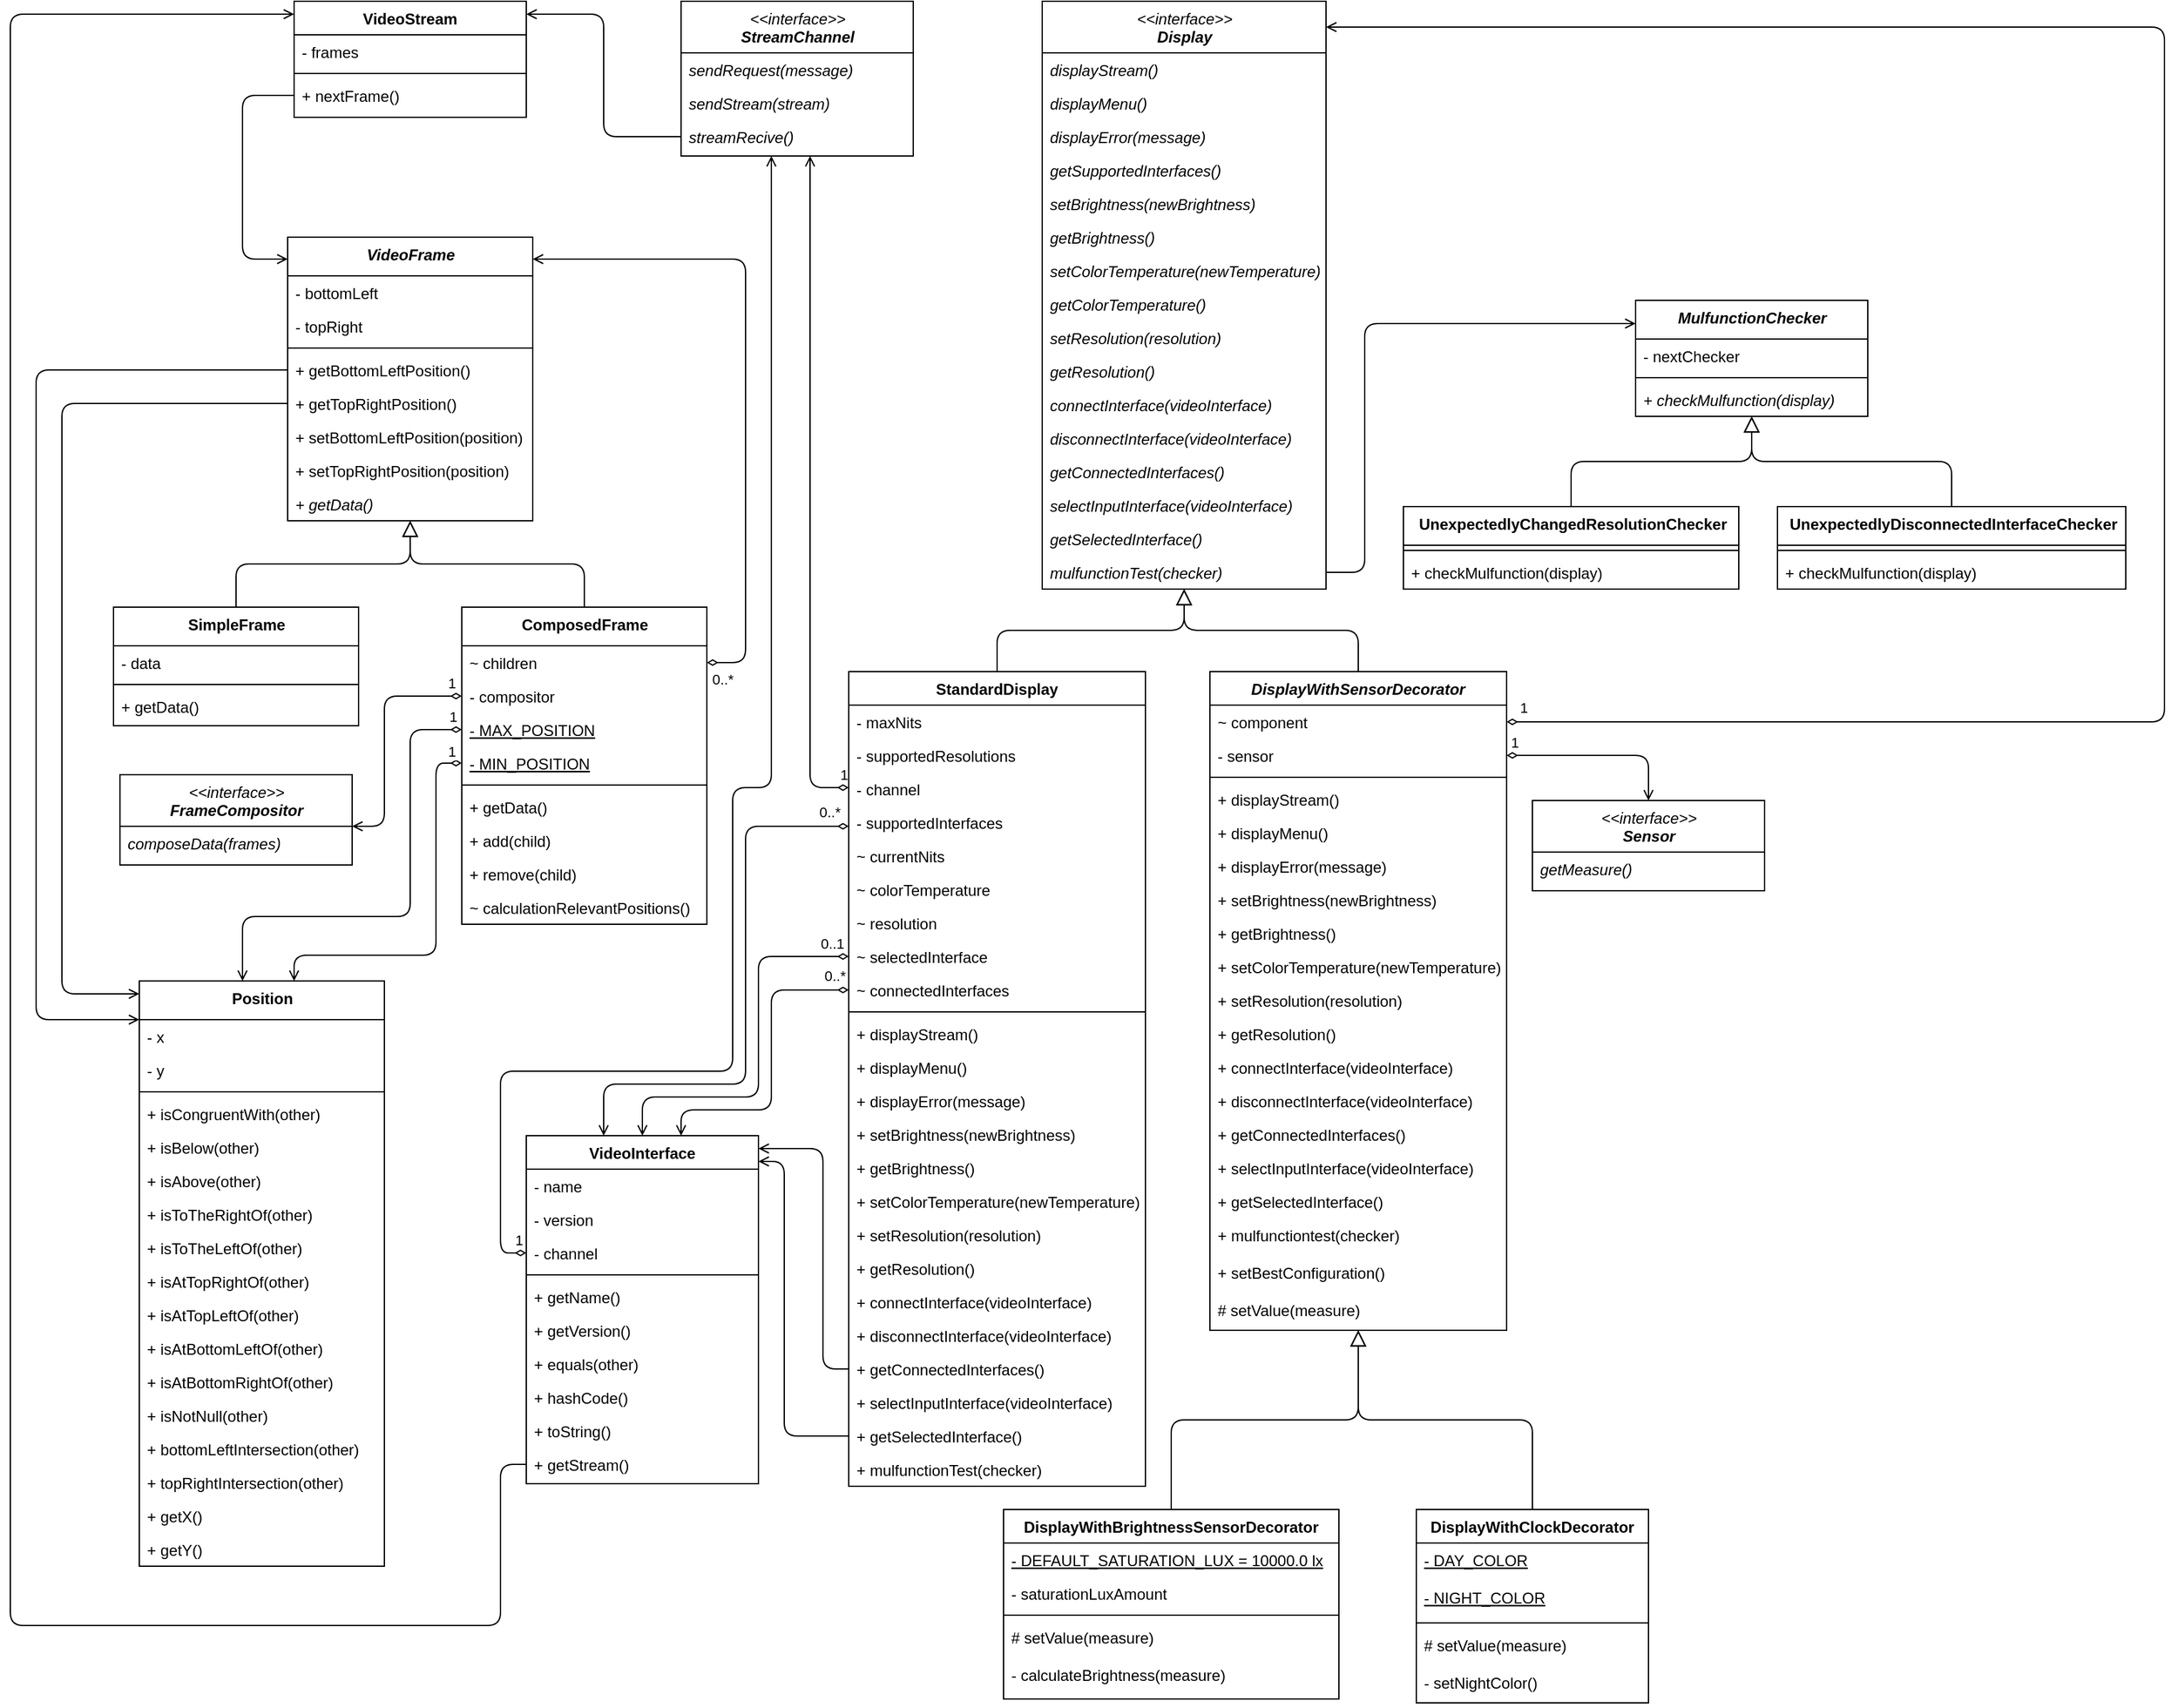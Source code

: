 <mxfile version="24.6.4" type="device" pages="4">
  <diagram id="C5RBs43oDa-KdzZeNtuy" name="NoTypes">
    <mxGraphModel dx="3096" dy="2306" grid="1" gridSize="10" guides="1" tooltips="1" connect="1" arrows="1" fold="1" page="1" pageScale="1" pageWidth="827" pageHeight="1169" math="0" shadow="0">
      <root>
        <mxCell id="WIyWlLk6GJQsqaUBKTNV-0" />
        <mxCell id="WIyWlLk6GJQsqaUBKTNV-1" parent="WIyWlLk6GJQsqaUBKTNV-0" />
        <mxCell id="HSVVUSsaooY_8bP_49xl-100" style="edgeStyle=orthogonalEdgeStyle;shape=connector;rounded=1;orthogonalLoop=1;jettySize=auto;elbow=vertical;html=1;shadow=0;strokeColor=default;strokeWidth=1;align=center;verticalAlign=middle;fontFamily=Helvetica;fontSize=11;fontColor=default;labelBackgroundColor=default;endArrow=open;endFill=0;endSize=6;startArrow=diamondThin;startFill=0;" parent="WIyWlLk6GJQsqaUBKTNV-1" source="HSVVUSsaooY_8bP_49xl-22" target="HSVVUSsaooY_8bP_49xl-85" edge="1">
          <mxGeometry relative="1" as="geometry">
            <Array as="points">
              <mxPoint x="510" y="660" />
            </Array>
          </mxGeometry>
        </mxCell>
        <mxCell id="HSVVUSsaooY_8bP_49xl-101" value="1" style="edgeLabel;html=1;align=center;verticalAlign=middle;resizable=0;points=[];fontFamily=Helvetica;fontSize=11;fontColor=default;labelBackgroundColor=default;" parent="HSVVUSsaooY_8bP_49xl-100" vertex="1" connectable="0">
          <mxGeometry x="-0.96" y="2" relative="1" as="geometry">
            <mxPoint x="6" y="-12" as="offset" />
          </mxGeometry>
        </mxCell>
        <mxCell id="zkfFHV4jXpPFQw0GAbJ--0" value="&lt;span style=&quot;font-weight: normal;&quot;&gt;&amp;lt;&amp;lt;interface&amp;gt;&amp;gt;&lt;/span&gt;&lt;br&gt;Display" style="swimlane;fontStyle=3;align=center;verticalAlign=top;childLayout=stackLayout;horizontal=1;startSize=40;horizontalStack=0;resizeParent=1;resizeLast=0;collapsible=1;marginBottom=0;rounded=0;shadow=0;strokeWidth=1;html=1;" parent="WIyWlLk6GJQsqaUBKTNV-1" vertex="1">
          <mxGeometry x="690" y="50" width="220" height="456" as="geometry">
            <mxRectangle x="230" y="140" width="160" height="26" as="alternateBounds" />
          </mxGeometry>
        </mxCell>
        <mxCell id="zkfFHV4jXpPFQw0GAbJ--5" value="displayStream()" style="text;align=left;verticalAlign=top;spacingLeft=4;spacingRight=4;overflow=hidden;rotatable=0;points=[[0,0.5],[1,0.5]];portConstraint=eastwest;fontStyle=2" parent="zkfFHV4jXpPFQw0GAbJ--0" vertex="1">
          <mxGeometry y="40" width="220" height="26" as="geometry" />
        </mxCell>
        <mxCell id="3JMvpbXhYd_vAIN5D9UK-1" value="displayMenu()" style="text;align=left;verticalAlign=top;spacingLeft=4;spacingRight=4;overflow=hidden;rotatable=0;points=[[0,0.5],[1,0.5]];portConstraint=eastwest;fontStyle=2" parent="zkfFHV4jXpPFQw0GAbJ--0" vertex="1">
          <mxGeometry y="66" width="220" height="26" as="geometry" />
        </mxCell>
        <mxCell id="3JMvpbXhYd_vAIN5D9UK-2" value="displayError(message)" style="text;align=left;verticalAlign=top;spacingLeft=4;spacingRight=4;overflow=hidden;rotatable=0;points=[[0,0.5],[1,0.5]];portConstraint=eastwest;fontStyle=2" parent="zkfFHV4jXpPFQw0GAbJ--0" vertex="1">
          <mxGeometry y="92" width="220" height="26" as="geometry" />
        </mxCell>
        <mxCell id="A-i_oMXfxXTAky2GRKIY-0" value="getSupportedInterfaces()" style="text;align=left;verticalAlign=top;spacingLeft=4;spacingRight=4;overflow=hidden;rotatable=0;points=[[0,0.5],[1,0.5]];portConstraint=eastwest;fontStyle=2" parent="zkfFHV4jXpPFQw0GAbJ--0" vertex="1">
          <mxGeometry y="118" width="220" height="26" as="geometry" />
        </mxCell>
        <mxCell id="3JMvpbXhYd_vAIN5D9UK-13" value="setBrightness(newBrightness)" style="text;align=left;verticalAlign=top;spacingLeft=4;spacingRight=4;overflow=hidden;rotatable=0;points=[[0,0.5],[1,0.5]];portConstraint=eastwest;fontStyle=2" parent="zkfFHV4jXpPFQw0GAbJ--0" vertex="1">
          <mxGeometry y="144" width="220" height="26" as="geometry" />
        </mxCell>
        <mxCell id="3JMvpbXhYd_vAIN5D9UK-6" value="getBrightness()" style="text;align=left;verticalAlign=top;spacingLeft=4;spacingRight=4;overflow=hidden;rotatable=0;points=[[0,0.5],[1,0.5]];portConstraint=eastwest;fontStyle=2" parent="zkfFHV4jXpPFQw0GAbJ--0" vertex="1">
          <mxGeometry y="170" width="220" height="26" as="geometry" />
        </mxCell>
        <mxCell id="3JMvpbXhYd_vAIN5D9UK-11" value="setColorTemperature(newTemperature)" style="text;align=left;verticalAlign=top;spacingLeft=4;spacingRight=4;overflow=hidden;rotatable=0;points=[[0,0.5],[1,0.5]];portConstraint=eastwest;fontStyle=2" parent="zkfFHV4jXpPFQw0GAbJ--0" vertex="1">
          <mxGeometry y="196" width="220" height="26" as="geometry" />
        </mxCell>
        <mxCell id="A-i_oMXfxXTAky2GRKIY-1" value="getColorTemperature()" style="text;align=left;verticalAlign=top;spacingLeft=4;spacingRight=4;overflow=hidden;rotatable=0;points=[[0,0.5],[1,0.5]];portConstraint=eastwest;fontStyle=2" parent="zkfFHV4jXpPFQw0GAbJ--0" vertex="1">
          <mxGeometry y="222" width="220" height="26" as="geometry" />
        </mxCell>
        <mxCell id="3JMvpbXhYd_vAIN5D9UK-7" value="setResolution(resolution)" style="text;align=left;verticalAlign=top;spacingLeft=4;spacingRight=4;overflow=hidden;rotatable=0;points=[[0,0.5],[1,0.5]];portConstraint=eastwest;fontStyle=2" parent="zkfFHV4jXpPFQw0GAbJ--0" vertex="1">
          <mxGeometry y="248" width="220" height="26" as="geometry" />
        </mxCell>
        <mxCell id="3JMvpbXhYd_vAIN5D9UK-14" value="getResolution()" style="text;align=left;verticalAlign=top;spacingLeft=4;spacingRight=4;overflow=hidden;rotatable=0;points=[[0,0.5],[1,0.5]];portConstraint=eastwest;fontStyle=2" parent="zkfFHV4jXpPFQw0GAbJ--0" vertex="1">
          <mxGeometry y="274" width="220" height="26" as="geometry" />
        </mxCell>
        <mxCell id="3JMvpbXhYd_vAIN5D9UK-3" value="connectInterface(videoInterface)" style="text;align=left;verticalAlign=top;spacingLeft=4;spacingRight=4;overflow=hidden;rotatable=0;points=[[0,0.5],[1,0.5]];portConstraint=eastwest;fontStyle=2" parent="zkfFHV4jXpPFQw0GAbJ--0" vertex="1">
          <mxGeometry y="300" width="220" height="26" as="geometry" />
        </mxCell>
        <mxCell id="3JMvpbXhYd_vAIN5D9UK-12" value="disconnectInterface(videoInterface)" style="text;align=left;verticalAlign=top;spacingLeft=4;spacingRight=4;overflow=hidden;rotatable=0;points=[[0,0.5],[1,0.5]];portConstraint=eastwest;fontStyle=2" parent="zkfFHV4jXpPFQw0GAbJ--0" vertex="1">
          <mxGeometry y="326" width="220" height="26" as="geometry" />
        </mxCell>
        <mxCell id="3JMvpbXhYd_vAIN5D9UK-15" value="getConnectedInterfaces()" style="text;align=left;verticalAlign=top;spacingLeft=4;spacingRight=4;overflow=hidden;rotatable=0;points=[[0,0.5],[1,0.5]];portConstraint=eastwest;fontStyle=2" parent="zkfFHV4jXpPFQw0GAbJ--0" vertex="1">
          <mxGeometry y="352" width="220" height="26" as="geometry" />
        </mxCell>
        <mxCell id="3JMvpbXhYd_vAIN5D9UK-10" value="selectInputInterface(videoInterface)" style="text;align=left;verticalAlign=top;spacingLeft=4;spacingRight=4;overflow=hidden;rotatable=0;points=[[0,0.5],[1,0.5]];portConstraint=eastwest;fontStyle=2" parent="zkfFHV4jXpPFQw0GAbJ--0" vertex="1">
          <mxGeometry y="378" width="220" height="26" as="geometry" />
        </mxCell>
        <mxCell id="3JMvpbXhYd_vAIN5D9UK-9" value="getSelectedInterface()" style="text;align=left;verticalAlign=top;spacingLeft=4;spacingRight=4;overflow=hidden;rotatable=0;points=[[0,0.5],[1,0.5]];portConstraint=eastwest;fontStyle=2" parent="zkfFHV4jXpPFQw0GAbJ--0" vertex="1">
          <mxGeometry y="404" width="220" height="26" as="geometry" />
        </mxCell>
        <mxCell id="3JMvpbXhYd_vAIN5D9UK-8" value="mulfunctionTest(checker)" style="text;align=left;verticalAlign=top;spacingLeft=4;spacingRight=4;overflow=hidden;rotatable=0;points=[[0,0.5],[1,0.5]];portConstraint=eastwest;fontStyle=2" parent="zkfFHV4jXpPFQw0GAbJ--0" vertex="1">
          <mxGeometry y="430" width="220" height="26" as="geometry" />
        </mxCell>
        <mxCell id="zkfFHV4jXpPFQw0GAbJ--6" value="StandardDisplay" style="swimlane;fontStyle=1;align=center;verticalAlign=top;childLayout=stackLayout;horizontal=1;startSize=26;horizontalStack=0;resizeParent=1;resizeLast=0;collapsible=1;marginBottom=0;rounded=0;shadow=0;strokeWidth=1;" parent="WIyWlLk6GJQsqaUBKTNV-1" vertex="1">
          <mxGeometry x="540" y="570" width="230" height="632" as="geometry">
            <mxRectangle x="130" y="380" width="160" height="26" as="alternateBounds" />
          </mxGeometry>
        </mxCell>
        <mxCell id="zkfFHV4jXpPFQw0GAbJ--7" value="- maxNits" style="text;align=left;verticalAlign=top;spacingLeft=4;spacingRight=4;overflow=hidden;rotatable=0;points=[[0,0.5],[1,0.5]];portConstraint=eastwest;" parent="zkfFHV4jXpPFQw0GAbJ--6" vertex="1">
          <mxGeometry y="26" width="230" height="26" as="geometry" />
        </mxCell>
        <mxCell id="HSVVUSsaooY_8bP_49xl-19" value="- supportedResolutions" style="text;align=left;verticalAlign=top;spacingLeft=4;spacingRight=4;overflow=hidden;rotatable=0;points=[[0,0.5],[1,0.5]];portConstraint=eastwest;" parent="zkfFHV4jXpPFQw0GAbJ--6" vertex="1">
          <mxGeometry y="52" width="230" height="26" as="geometry" />
        </mxCell>
        <mxCell id="HSVVUSsaooY_8bP_49xl-22" value="- channel" style="text;align=left;verticalAlign=top;spacingLeft=4;spacingRight=4;overflow=hidden;rotatable=0;points=[[0,0.5],[1,0.5]];portConstraint=eastwest;" parent="zkfFHV4jXpPFQw0GAbJ--6" vertex="1">
          <mxGeometry y="78" width="230" height="26" as="geometry" />
        </mxCell>
        <mxCell id="HSVVUSsaooY_8bP_49xl-21" value="- supportedInterfaces" style="text;align=left;verticalAlign=top;spacingLeft=4;spacingRight=4;overflow=hidden;rotatable=0;points=[[0,0.5],[1,0.5]];portConstraint=eastwest;" parent="zkfFHV4jXpPFQw0GAbJ--6" vertex="1">
          <mxGeometry y="104" width="230" height="26" as="geometry" />
        </mxCell>
        <mxCell id="A-i_oMXfxXTAky2GRKIY-4" value="~ currentNits" style="text;align=left;verticalAlign=top;spacingLeft=4;spacingRight=4;overflow=hidden;rotatable=0;points=[[0,0.5],[1,0.5]];portConstraint=eastwest;" parent="zkfFHV4jXpPFQw0GAbJ--6" vertex="1">
          <mxGeometry y="130" width="230" height="26" as="geometry" />
        </mxCell>
        <mxCell id="A-i_oMXfxXTAky2GRKIY-3" value="~ colorTemperature" style="text;align=left;verticalAlign=top;spacingLeft=4;spacingRight=4;overflow=hidden;rotatable=0;points=[[0,0.5],[1,0.5]];portConstraint=eastwest;" parent="zkfFHV4jXpPFQw0GAbJ--6" vertex="1">
          <mxGeometry y="156" width="230" height="26" as="geometry" />
        </mxCell>
        <mxCell id="A-i_oMXfxXTAky2GRKIY-5" value="~ resolution" style="text;align=left;verticalAlign=top;spacingLeft=4;spacingRight=4;overflow=hidden;rotatable=0;points=[[0,0.5],[1,0.5]];portConstraint=eastwest;" parent="zkfFHV4jXpPFQw0GAbJ--6" vertex="1">
          <mxGeometry y="182" width="230" height="26" as="geometry" />
        </mxCell>
        <mxCell id="A-i_oMXfxXTAky2GRKIY-2" value="~ selectedInterface" style="text;align=left;verticalAlign=top;spacingLeft=4;spacingRight=4;overflow=hidden;rotatable=0;points=[[0,0.5],[1,0.5]];portConstraint=eastwest;" parent="zkfFHV4jXpPFQw0GAbJ--6" vertex="1">
          <mxGeometry y="208" width="230" height="26" as="geometry" />
        </mxCell>
        <mxCell id="HSVVUSsaooY_8bP_49xl-20" value="~ connectedInterfaces" style="text;align=left;verticalAlign=top;spacingLeft=4;spacingRight=4;overflow=hidden;rotatable=0;points=[[0,0.5],[1,0.5]];portConstraint=eastwest;" parent="zkfFHV4jXpPFQw0GAbJ--6" vertex="1">
          <mxGeometry y="234" width="230" height="26" as="geometry" />
        </mxCell>
        <mxCell id="zkfFHV4jXpPFQw0GAbJ--9" value="" style="line;html=1;strokeWidth=1;align=left;verticalAlign=middle;spacingTop=-1;spacingLeft=3;spacingRight=3;rotatable=0;labelPosition=right;points=[];portConstraint=eastwest;fontStyle=0" parent="zkfFHV4jXpPFQw0GAbJ--6" vertex="1">
          <mxGeometry y="260" width="230" height="8" as="geometry" />
        </mxCell>
        <mxCell id="HSVVUSsaooY_8bP_49xl-23" value="+ displayStream()" style="text;align=left;verticalAlign=top;spacingLeft=4;spacingRight=4;overflow=hidden;rotatable=0;points=[[0,0.5],[1,0.5]];portConstraint=eastwest;fontStyle=0" parent="zkfFHV4jXpPFQw0GAbJ--6" vertex="1">
          <mxGeometry y="268" width="230" height="26" as="geometry" />
        </mxCell>
        <mxCell id="HSVVUSsaooY_8bP_49xl-24" value="+ displayMenu()" style="text;align=left;verticalAlign=top;spacingLeft=4;spacingRight=4;overflow=hidden;rotatable=0;points=[[0,0.5],[1,0.5]];portConstraint=eastwest;fontStyle=0" parent="zkfFHV4jXpPFQw0GAbJ--6" vertex="1">
          <mxGeometry y="294" width="230" height="26" as="geometry" />
        </mxCell>
        <mxCell id="HSVVUSsaooY_8bP_49xl-25" value="+ displayError(message)" style="text;align=left;verticalAlign=top;spacingLeft=4;spacingRight=4;overflow=hidden;rotatable=0;points=[[0,0.5],[1,0.5]];portConstraint=eastwest;fontStyle=0" parent="zkfFHV4jXpPFQw0GAbJ--6" vertex="1">
          <mxGeometry y="320" width="230" height="26" as="geometry" />
        </mxCell>
        <mxCell id="HSVVUSsaooY_8bP_49xl-26" value="+ setBrightness(newBrightness)" style="text;align=left;verticalAlign=top;spacingLeft=4;spacingRight=4;overflow=hidden;rotatable=0;points=[[0,0.5],[1,0.5]];portConstraint=eastwest;fontStyle=0" parent="zkfFHV4jXpPFQw0GAbJ--6" vertex="1">
          <mxGeometry y="346" width="230" height="26" as="geometry" />
        </mxCell>
        <mxCell id="HSVVUSsaooY_8bP_49xl-27" value="+ getBrightness()" style="text;align=left;verticalAlign=top;spacingLeft=4;spacingRight=4;overflow=hidden;rotatable=0;points=[[0,0.5],[1,0.5]];portConstraint=eastwest;fontStyle=0" parent="zkfFHV4jXpPFQw0GAbJ--6" vertex="1">
          <mxGeometry y="372" width="230" height="26" as="geometry" />
        </mxCell>
        <mxCell id="HSVVUSsaooY_8bP_49xl-28" value="+ setColorTemperature(newTemperature)" style="text;align=left;verticalAlign=top;spacingLeft=4;spacingRight=4;overflow=hidden;rotatable=0;points=[[0,0.5],[1,0.5]];portConstraint=eastwest;fontStyle=0" parent="zkfFHV4jXpPFQw0GAbJ--6" vertex="1">
          <mxGeometry y="398" width="230" height="26" as="geometry" />
        </mxCell>
        <mxCell id="HSVVUSsaooY_8bP_49xl-29" value="+ setResolution(resolution)" style="text;align=left;verticalAlign=top;spacingLeft=4;spacingRight=4;overflow=hidden;rotatable=0;points=[[0,0.5],[1,0.5]];portConstraint=eastwest;fontStyle=0" parent="zkfFHV4jXpPFQw0GAbJ--6" vertex="1">
          <mxGeometry y="424" width="230" height="26" as="geometry" />
        </mxCell>
        <mxCell id="HSVVUSsaooY_8bP_49xl-30" value="+ getResolution()" style="text;align=left;verticalAlign=top;spacingLeft=4;spacingRight=4;overflow=hidden;rotatable=0;points=[[0,0.5],[1,0.5]];portConstraint=eastwest;fontStyle=0" parent="zkfFHV4jXpPFQw0GAbJ--6" vertex="1">
          <mxGeometry y="450" width="230" height="26" as="geometry" />
        </mxCell>
        <mxCell id="HSVVUSsaooY_8bP_49xl-31" value="+ connectInterface(videoInterface)" style="text;align=left;verticalAlign=top;spacingLeft=4;spacingRight=4;overflow=hidden;rotatable=0;points=[[0,0.5],[1,0.5]];portConstraint=eastwest;fontStyle=0" parent="zkfFHV4jXpPFQw0GAbJ--6" vertex="1">
          <mxGeometry y="476" width="230" height="26" as="geometry" />
        </mxCell>
        <mxCell id="HSVVUSsaooY_8bP_49xl-32" value="+ disconnectInterface(videoInterface)" style="text;align=left;verticalAlign=top;spacingLeft=4;spacingRight=4;overflow=hidden;rotatable=0;points=[[0,0.5],[1,0.5]];portConstraint=eastwest;fontStyle=0" parent="zkfFHV4jXpPFQw0GAbJ--6" vertex="1">
          <mxGeometry y="502" width="230" height="26" as="geometry" />
        </mxCell>
        <mxCell id="HSVVUSsaooY_8bP_49xl-33" value="+ getConnectedInterfaces()" style="text;align=left;verticalAlign=top;spacingLeft=4;spacingRight=4;overflow=hidden;rotatable=0;points=[[0,0.5],[1,0.5]];portConstraint=eastwest;fontStyle=0" parent="zkfFHV4jXpPFQw0GAbJ--6" vertex="1">
          <mxGeometry y="528" width="230" height="26" as="geometry" />
        </mxCell>
        <mxCell id="HSVVUSsaooY_8bP_49xl-34" value="+ selectInputInterface(videoInterface)" style="text;align=left;verticalAlign=top;spacingLeft=4;spacingRight=4;overflow=hidden;rotatable=0;points=[[0,0.5],[1,0.5]];portConstraint=eastwest;fontStyle=0" parent="zkfFHV4jXpPFQw0GAbJ--6" vertex="1">
          <mxGeometry y="554" width="230" height="26" as="geometry" />
        </mxCell>
        <mxCell id="HSVVUSsaooY_8bP_49xl-35" value="+ getSelectedInterface()" style="text;align=left;verticalAlign=top;spacingLeft=4;spacingRight=4;overflow=hidden;rotatable=0;points=[[0,0.5],[1,0.5]];portConstraint=eastwest;fontStyle=0" parent="zkfFHV4jXpPFQw0GAbJ--6" vertex="1">
          <mxGeometry y="580" width="230" height="26" as="geometry" />
        </mxCell>
        <mxCell id="HSVVUSsaooY_8bP_49xl-36" value="+ mulfunctionTest(checker)" style="text;align=left;verticalAlign=top;spacingLeft=4;spacingRight=4;overflow=hidden;rotatable=0;points=[[0,0.5],[1,0.5]];portConstraint=eastwest;fontStyle=0" parent="zkfFHV4jXpPFQw0GAbJ--6" vertex="1">
          <mxGeometry y="606" width="230" height="26" as="geometry" />
        </mxCell>
        <mxCell id="zkfFHV4jXpPFQw0GAbJ--12" value="" style="endArrow=block;endSize=10;endFill=0;shadow=0;strokeWidth=1;rounded=1;edgeStyle=orthogonalEdgeStyle;elbow=vertical;" parent="WIyWlLk6GJQsqaUBKTNV-1" source="zkfFHV4jXpPFQw0GAbJ--6" target="zkfFHV4jXpPFQw0GAbJ--0" edge="1">
          <mxGeometry width="160" relative="1" as="geometry">
            <mxPoint x="700" y="183" as="sourcePoint" />
            <mxPoint x="700" y="183" as="targetPoint" />
          </mxGeometry>
        </mxCell>
        <mxCell id="zkfFHV4jXpPFQw0GAbJ--13" value="DisplayWithSensorDecorator" style="swimlane;fontStyle=3;align=center;verticalAlign=top;childLayout=stackLayout;horizontal=1;startSize=26;horizontalStack=0;resizeParent=1;resizeLast=0;collapsible=1;marginBottom=0;rounded=0;shadow=0;strokeWidth=1;" parent="WIyWlLk6GJQsqaUBKTNV-1" vertex="1">
          <mxGeometry x="820" y="570" width="230" height="511" as="geometry">
            <mxRectangle x="340" y="380" width="170" height="26" as="alternateBounds" />
          </mxGeometry>
        </mxCell>
        <mxCell id="zkfFHV4jXpPFQw0GAbJ--14" value="~ component" style="text;align=left;verticalAlign=top;spacingLeft=4;spacingRight=4;overflow=hidden;rotatable=0;points=[[0,0.5],[1,0.5]];portConstraint=eastwest;" parent="zkfFHV4jXpPFQw0GAbJ--13" vertex="1">
          <mxGeometry y="26" width="230" height="26" as="geometry" />
        </mxCell>
        <mxCell id="HSVVUSsaooY_8bP_49xl-37" value="- sensor" style="text;align=left;verticalAlign=top;spacingLeft=4;spacingRight=4;overflow=hidden;rotatable=0;points=[[0,0.5],[1,0.5]];portConstraint=eastwest;" parent="zkfFHV4jXpPFQw0GAbJ--13" vertex="1">
          <mxGeometry y="52" width="230" height="26" as="geometry" />
        </mxCell>
        <mxCell id="zkfFHV4jXpPFQw0GAbJ--15" value="" style="line;html=1;strokeWidth=1;align=left;verticalAlign=middle;spacingTop=-1;spacingLeft=3;spacingRight=3;rotatable=0;labelPosition=right;points=[];portConstraint=eastwest;" parent="zkfFHV4jXpPFQw0GAbJ--13" vertex="1">
          <mxGeometry y="78" width="230" height="8" as="geometry" />
        </mxCell>
        <mxCell id="HSVVUSsaooY_8bP_49xl-40" value="+ displayStream()" style="text;align=left;verticalAlign=top;spacingLeft=4;spacingRight=4;overflow=hidden;rotatable=0;points=[[0,0.5],[1,0.5]];portConstraint=eastwest;fontStyle=0" parent="zkfFHV4jXpPFQw0GAbJ--13" vertex="1">
          <mxGeometry y="86" width="230" height="26" as="geometry" />
        </mxCell>
        <mxCell id="HSVVUSsaooY_8bP_49xl-41" value="+ displayMenu()" style="text;align=left;verticalAlign=top;spacingLeft=4;spacingRight=4;overflow=hidden;rotatable=0;points=[[0,0.5],[1,0.5]];portConstraint=eastwest;fontStyle=0" parent="zkfFHV4jXpPFQw0GAbJ--13" vertex="1">
          <mxGeometry y="112" width="230" height="26" as="geometry" />
        </mxCell>
        <mxCell id="HSVVUSsaooY_8bP_49xl-42" value="+ displayError(message)" style="text;align=left;verticalAlign=top;spacingLeft=4;spacingRight=4;overflow=hidden;rotatable=0;points=[[0,0.5],[1,0.5]];portConstraint=eastwest;fontStyle=0" parent="zkfFHV4jXpPFQw0GAbJ--13" vertex="1">
          <mxGeometry y="138" width="230" height="26" as="geometry" />
        </mxCell>
        <mxCell id="HSVVUSsaooY_8bP_49xl-43" value="+ setBrightness(newBrightness)" style="text;align=left;verticalAlign=top;spacingLeft=4;spacingRight=4;overflow=hidden;rotatable=0;points=[[0,0.5],[1,0.5]];portConstraint=eastwest;fontStyle=0" parent="zkfFHV4jXpPFQw0GAbJ--13" vertex="1">
          <mxGeometry y="164" width="230" height="26" as="geometry" />
        </mxCell>
        <mxCell id="HSVVUSsaooY_8bP_49xl-44" value="+ getBrightness()" style="text;align=left;verticalAlign=top;spacingLeft=4;spacingRight=4;overflow=hidden;rotatable=0;points=[[0,0.5],[1,0.5]];portConstraint=eastwest;fontStyle=0" parent="zkfFHV4jXpPFQw0GAbJ--13" vertex="1">
          <mxGeometry y="190" width="230" height="26" as="geometry" />
        </mxCell>
        <mxCell id="HSVVUSsaooY_8bP_49xl-45" value="+ setColorTemperature(newTemperature)" style="text;align=left;verticalAlign=top;spacingLeft=4;spacingRight=4;overflow=hidden;rotatable=0;points=[[0,0.5],[1,0.5]];portConstraint=eastwest;fontStyle=0" parent="zkfFHV4jXpPFQw0GAbJ--13" vertex="1">
          <mxGeometry y="216" width="230" height="26" as="geometry" />
        </mxCell>
        <mxCell id="HSVVUSsaooY_8bP_49xl-46" value="+ setResolution(resolution)" style="text;align=left;verticalAlign=top;spacingLeft=4;spacingRight=4;overflow=hidden;rotatable=0;points=[[0,0.5],[1,0.5]];portConstraint=eastwest;fontStyle=0" parent="zkfFHV4jXpPFQw0GAbJ--13" vertex="1">
          <mxGeometry y="242" width="230" height="26" as="geometry" />
        </mxCell>
        <mxCell id="HSVVUSsaooY_8bP_49xl-47" value="+ getResolution()" style="text;align=left;verticalAlign=top;spacingLeft=4;spacingRight=4;overflow=hidden;rotatable=0;points=[[0,0.5],[1,0.5]];portConstraint=eastwest;fontStyle=0" parent="zkfFHV4jXpPFQw0GAbJ--13" vertex="1">
          <mxGeometry y="268" width="230" height="26" as="geometry" />
        </mxCell>
        <mxCell id="HSVVUSsaooY_8bP_49xl-48" value="+ connectInterface(videoInterface)" style="text;align=left;verticalAlign=top;spacingLeft=4;spacingRight=4;overflow=hidden;rotatable=0;points=[[0,0.5],[1,0.5]];portConstraint=eastwest;fontStyle=0" parent="zkfFHV4jXpPFQw0GAbJ--13" vertex="1">
          <mxGeometry y="294" width="230" height="26" as="geometry" />
        </mxCell>
        <mxCell id="HSVVUSsaooY_8bP_49xl-49" value="+ disconnectInterface(videoInterface)" style="text;align=left;verticalAlign=top;spacingLeft=4;spacingRight=4;overflow=hidden;rotatable=0;points=[[0,0.5],[1,0.5]];portConstraint=eastwest;fontStyle=0" parent="zkfFHV4jXpPFQw0GAbJ--13" vertex="1">
          <mxGeometry y="320" width="230" height="26" as="geometry" />
        </mxCell>
        <mxCell id="HSVVUSsaooY_8bP_49xl-50" value="+ getConnectedInterfaces()" style="text;align=left;verticalAlign=top;spacingLeft=4;spacingRight=4;overflow=hidden;rotatable=0;points=[[0,0.5],[1,0.5]];portConstraint=eastwest;fontStyle=0" parent="zkfFHV4jXpPFQw0GAbJ--13" vertex="1">
          <mxGeometry y="346" width="230" height="26" as="geometry" />
        </mxCell>
        <mxCell id="HSVVUSsaooY_8bP_49xl-51" value="+ selectInputInterface(videoInterface)" style="text;align=left;verticalAlign=top;spacingLeft=4;spacingRight=4;overflow=hidden;rotatable=0;points=[[0,0.5],[1,0.5]];portConstraint=eastwest;fontStyle=0" parent="zkfFHV4jXpPFQw0GAbJ--13" vertex="1">
          <mxGeometry y="372" width="230" height="26" as="geometry" />
        </mxCell>
        <mxCell id="HSVVUSsaooY_8bP_49xl-52" value="+ getSelectedInterface()" style="text;align=left;verticalAlign=top;spacingLeft=4;spacingRight=4;overflow=hidden;rotatable=0;points=[[0,0.5],[1,0.5]];portConstraint=eastwest;fontStyle=0" parent="zkfFHV4jXpPFQw0GAbJ--13" vertex="1">
          <mxGeometry y="398" width="230" height="26" as="geometry" />
        </mxCell>
        <mxCell id="HSVVUSsaooY_8bP_49xl-53" value="+ mulfunctiontest(checker)" style="text;align=left;verticalAlign=top;spacingLeft=4;spacingRight=4;overflow=hidden;rotatable=0;points=[[0,0.5],[1,0.5]];portConstraint=eastwest;fontStyle=0" parent="zkfFHV4jXpPFQw0GAbJ--13" vertex="1">
          <mxGeometry y="424" width="230" height="29" as="geometry" />
        </mxCell>
        <mxCell id="HSVVUSsaooY_8bP_49xl-54" value="+ setBestConfiguration()" style="text;align=left;verticalAlign=top;spacingLeft=4;spacingRight=4;overflow=hidden;rotatable=0;points=[[0,0.5],[1,0.5]];portConstraint=eastwest;fontStyle=0" parent="zkfFHV4jXpPFQw0GAbJ--13" vertex="1">
          <mxGeometry y="453" width="230" height="29" as="geometry" />
        </mxCell>
        <mxCell id="HSVVUSsaooY_8bP_49xl-55" value="# setValue(measure)" style="text;align=left;verticalAlign=top;spacingLeft=4;spacingRight=4;overflow=hidden;rotatable=0;points=[[0,0.5],[1,0.5]];portConstraint=eastwest;fontStyle=0" parent="zkfFHV4jXpPFQw0GAbJ--13" vertex="1">
          <mxGeometry y="482" width="230" height="29" as="geometry" />
        </mxCell>
        <mxCell id="zkfFHV4jXpPFQw0GAbJ--16" value="" style="endArrow=block;endSize=10;endFill=0;shadow=0;strokeWidth=1;rounded=1;edgeStyle=orthogonalEdgeStyle;elbow=vertical;" parent="WIyWlLk6GJQsqaUBKTNV-1" source="zkfFHV4jXpPFQw0GAbJ--13" target="zkfFHV4jXpPFQw0GAbJ--0" edge="1">
          <mxGeometry width="160" relative="1" as="geometry">
            <mxPoint x="710" y="353" as="sourcePoint" />
            <mxPoint x="810" y="251" as="targetPoint" />
          </mxGeometry>
        </mxCell>
        <mxCell id="zkfFHV4jXpPFQw0GAbJ--26" value="" style="endArrow=open;shadow=0;strokeWidth=1;rounded=1;endFill=1;edgeStyle=orthogonalEdgeStyle;elbow=vertical;" parent="WIyWlLk6GJQsqaUBKTNV-1" source="3JMvpbXhYd_vAIN5D9UK-8" target="3JMvpbXhYd_vAIN5D9UK-19" edge="1">
          <mxGeometry x="0.5" y="41" relative="1" as="geometry">
            <mxPoint x="880" y="172" as="sourcePoint" />
            <mxPoint x="1008" y="207.8" as="targetPoint" />
            <mxPoint x="-40" y="32" as="offset" />
            <Array as="points">
              <mxPoint x="940" y="493" />
              <mxPoint x="940" y="300" />
            </Array>
          </mxGeometry>
        </mxCell>
        <mxCell id="HSVVUSsaooY_8bP_49xl-82" style="edgeStyle=orthogonalEdgeStyle;shape=connector;rounded=1;orthogonalLoop=1;jettySize=auto;elbow=vertical;html=1;shadow=0;strokeColor=default;strokeWidth=1;align=center;verticalAlign=middle;fontFamily=Helvetica;fontSize=11;fontColor=default;labelBackgroundColor=default;endArrow=block;endFill=0;endSize=10;" parent="WIyWlLk6GJQsqaUBKTNV-1" source="HSVVUSsaooY_8bP_49xl-56" target="zkfFHV4jXpPFQw0GAbJ--13" edge="1">
          <mxGeometry relative="1" as="geometry" />
        </mxCell>
        <mxCell id="HSVVUSsaooY_8bP_49xl-56" value="DisplayWithBrightnessSensorDecorator" style="swimlane;fontStyle=1;align=center;verticalAlign=top;childLayout=stackLayout;horizontal=1;startSize=26;horizontalStack=0;resizeParent=1;resizeLast=0;collapsible=1;marginBottom=0;rounded=0;shadow=0;strokeWidth=1;" parent="WIyWlLk6GJQsqaUBKTNV-1" vertex="1">
          <mxGeometry x="660" y="1220" width="260" height="147" as="geometry">
            <mxRectangle x="340" y="380" width="170" height="26" as="alternateBounds" />
          </mxGeometry>
        </mxCell>
        <mxCell id="HSVVUSsaooY_8bP_49xl-57" value="- DEFAULT_SATURATION_LUX = 10000.0 lx" style="text;align=left;verticalAlign=top;spacingLeft=4;spacingRight=4;overflow=hidden;rotatable=0;points=[[0,0.5],[1,0.5]];portConstraint=eastwest;fontStyle=4" parent="HSVVUSsaooY_8bP_49xl-56" vertex="1">
          <mxGeometry y="26" width="260" height="26" as="geometry" />
        </mxCell>
        <mxCell id="HSVVUSsaooY_8bP_49xl-58" value="- saturationLuxAmount" style="text;align=left;verticalAlign=top;spacingLeft=4;spacingRight=4;overflow=hidden;rotatable=0;points=[[0,0.5],[1,0.5]];portConstraint=eastwest;" parent="HSVVUSsaooY_8bP_49xl-56" vertex="1">
          <mxGeometry y="52" width="260" height="26" as="geometry" />
        </mxCell>
        <mxCell id="HSVVUSsaooY_8bP_49xl-59" value="" style="line;html=1;strokeWidth=1;align=left;verticalAlign=middle;spacingTop=-1;spacingLeft=3;spacingRight=3;rotatable=0;labelPosition=right;points=[];portConstraint=eastwest;" parent="HSVVUSsaooY_8bP_49xl-56" vertex="1">
          <mxGeometry y="78" width="260" height="8" as="geometry" />
        </mxCell>
        <mxCell id="HSVVUSsaooY_8bP_49xl-75" value="# setValue(measure)" style="text;align=left;verticalAlign=top;spacingLeft=4;spacingRight=4;overflow=hidden;rotatable=0;points=[[0,0.5],[1,0.5]];portConstraint=eastwest;fontStyle=0" parent="HSVVUSsaooY_8bP_49xl-56" vertex="1">
          <mxGeometry y="86" width="260" height="29" as="geometry" />
        </mxCell>
        <mxCell id="HSVVUSsaooY_8bP_49xl-74" value="- calculateBrightness(measure)" style="text;align=left;verticalAlign=top;spacingLeft=4;spacingRight=4;overflow=hidden;rotatable=0;points=[[0,0.5],[1,0.5]];portConstraint=eastwest;fontStyle=0" parent="HSVVUSsaooY_8bP_49xl-56" vertex="1">
          <mxGeometry y="115" width="260" height="29" as="geometry" />
        </mxCell>
        <mxCell id="HSVVUSsaooY_8bP_49xl-83" style="edgeStyle=orthogonalEdgeStyle;shape=connector;rounded=1;orthogonalLoop=1;jettySize=auto;elbow=vertical;html=1;shadow=0;strokeColor=default;strokeWidth=1;align=center;verticalAlign=middle;fontFamily=Helvetica;fontSize=11;fontColor=default;labelBackgroundColor=default;endArrow=block;endFill=0;endSize=10;" parent="WIyWlLk6GJQsqaUBKTNV-1" source="HSVVUSsaooY_8bP_49xl-76" target="zkfFHV4jXpPFQw0GAbJ--13" edge="1">
          <mxGeometry relative="1" as="geometry" />
        </mxCell>
        <mxCell id="HSVVUSsaooY_8bP_49xl-76" value="DisplayWithClockDecorator" style="swimlane;fontStyle=1;align=center;verticalAlign=top;childLayout=stackLayout;horizontal=1;startSize=26;horizontalStack=0;resizeParent=1;resizeLast=0;collapsible=1;marginBottom=0;rounded=0;shadow=0;strokeWidth=1;" parent="WIyWlLk6GJQsqaUBKTNV-1" vertex="1">
          <mxGeometry x="980" y="1220" width="180" height="150" as="geometry">
            <mxRectangle x="340" y="380" width="170" height="26" as="alternateBounds" />
          </mxGeometry>
        </mxCell>
        <mxCell id="A-i_oMXfxXTAky2GRKIY-12" value="- DAY_COLOR" style="text;align=left;verticalAlign=top;spacingLeft=4;spacingRight=4;overflow=hidden;rotatable=0;points=[[0,0.5],[1,0.5]];portConstraint=eastwest;fontStyle=4" parent="HSVVUSsaooY_8bP_49xl-76" vertex="1">
          <mxGeometry y="26" width="180" height="29" as="geometry" />
        </mxCell>
        <mxCell id="A-i_oMXfxXTAky2GRKIY-13" value="- NIGHT_COLOR" style="text;align=left;verticalAlign=top;spacingLeft=4;spacingRight=4;overflow=hidden;rotatable=0;points=[[0,0.5],[1,0.5]];portConstraint=eastwest;fontStyle=4" parent="HSVVUSsaooY_8bP_49xl-76" vertex="1">
          <mxGeometry y="55" width="180" height="29" as="geometry" />
        </mxCell>
        <mxCell id="HSVVUSsaooY_8bP_49xl-79" value="" style="line;html=1;strokeWidth=1;align=left;verticalAlign=middle;spacingTop=-1;spacingLeft=3;spacingRight=3;rotatable=0;labelPosition=right;points=[];portConstraint=eastwest;" parent="HSVVUSsaooY_8bP_49xl-76" vertex="1">
          <mxGeometry y="84" width="180" height="8" as="geometry" />
        </mxCell>
        <mxCell id="HSVVUSsaooY_8bP_49xl-80" value="# setValue(measure)" style="text;align=left;verticalAlign=top;spacingLeft=4;spacingRight=4;overflow=hidden;rotatable=0;points=[[0,0.5],[1,0.5]];portConstraint=eastwest;fontStyle=0" parent="HSVVUSsaooY_8bP_49xl-76" vertex="1">
          <mxGeometry y="92" width="180" height="29" as="geometry" />
        </mxCell>
        <mxCell id="HSVVUSsaooY_8bP_49xl-81" value="- setNightColor()" style="text;align=left;verticalAlign=top;spacingLeft=4;spacingRight=4;overflow=hidden;rotatable=0;points=[[0,0.5],[1,0.5]];portConstraint=eastwest;fontStyle=0" parent="HSVVUSsaooY_8bP_49xl-76" vertex="1">
          <mxGeometry y="121" width="180" height="29" as="geometry" />
        </mxCell>
        <mxCell id="HSVVUSsaooY_8bP_49xl-262" style="edgeStyle=orthogonalEdgeStyle;shape=connector;curved=0;rounded=1;orthogonalLoop=1;jettySize=auto;html=1;shadow=0;strokeColor=default;strokeWidth=1;align=center;verticalAlign=middle;fontFamily=Helvetica;fontSize=11;fontColor=default;labelBackgroundColor=default;elbow=vertical;startArrow=none;startFill=0;endArrow=open;endFill=0;endSize=6;" parent="WIyWlLk6GJQsqaUBKTNV-1" source="HSVVUSsaooY_8bP_49xl-88" target="A-i_oMXfxXTAky2GRKIY-14" edge="1">
          <mxGeometry relative="1" as="geometry">
            <mxPoint x="290" y="110" as="targetPoint" />
            <Array as="points">
              <mxPoint x="350" y="155" />
              <mxPoint x="350" y="60" />
            </Array>
          </mxGeometry>
        </mxCell>
        <mxCell id="HSVVUSsaooY_8bP_49xl-85" value="&lt;span style=&quot;font-weight: normal;&quot;&gt;&amp;lt;&amp;lt;interface&amp;gt;&amp;gt;&lt;/span&gt;&lt;br&gt;StreamChannel" style="swimlane;fontStyle=3;align=center;verticalAlign=top;childLayout=stackLayout;horizontal=1;startSize=40;horizontalStack=0;resizeParent=1;resizeLast=0;collapsible=1;marginBottom=0;rounded=0;shadow=0;strokeWidth=1;html=1;" parent="WIyWlLk6GJQsqaUBKTNV-1" vertex="1">
          <mxGeometry x="410" y="50" width="180" height="120" as="geometry">
            <mxRectangle x="230" y="140" width="160" height="26" as="alternateBounds" />
          </mxGeometry>
        </mxCell>
        <mxCell id="HSVVUSsaooY_8bP_49xl-86" value="sendRequest(message)" style="text;align=left;verticalAlign=top;spacingLeft=4;spacingRight=4;overflow=hidden;rotatable=0;points=[[0,0.5],[1,0.5]];portConstraint=eastwest;fontStyle=2" parent="HSVVUSsaooY_8bP_49xl-85" vertex="1">
          <mxGeometry y="40" width="180" height="26" as="geometry" />
        </mxCell>
        <mxCell id="HSVVUSsaooY_8bP_49xl-87" value="sendStream(stream)" style="text;align=left;verticalAlign=top;spacingLeft=4;spacingRight=4;overflow=hidden;rotatable=0;points=[[0,0.5],[1,0.5]];portConstraint=eastwest;fontStyle=2" parent="HSVVUSsaooY_8bP_49xl-85" vertex="1">
          <mxGeometry y="66" width="180" height="26" as="geometry" />
        </mxCell>
        <mxCell id="HSVVUSsaooY_8bP_49xl-88" value="streamRecive()" style="text;align=left;verticalAlign=top;spacingLeft=4;spacingRight=4;overflow=hidden;rotatable=0;points=[[0,0.5],[1,0.5]];portConstraint=eastwest;fontStyle=2" parent="HSVVUSsaooY_8bP_49xl-85" vertex="1">
          <mxGeometry y="92" width="180" height="26" as="geometry" />
        </mxCell>
        <mxCell id="HSVVUSsaooY_8bP_49xl-158" value="&lt;span style=&quot;font-weight: normal;&quot;&gt;&amp;lt;&amp;lt;interface&amp;gt;&amp;gt;&lt;/span&gt;&lt;br&gt;Sensor" style="swimlane;fontStyle=3;align=center;verticalAlign=top;childLayout=stackLayout;horizontal=1;startSize=40;horizontalStack=0;resizeParent=1;resizeLast=0;collapsible=1;marginBottom=0;rounded=0;shadow=0;strokeWidth=1;html=1;" parent="WIyWlLk6GJQsqaUBKTNV-1" vertex="1">
          <mxGeometry x="1070" y="670" width="180" height="70" as="geometry">
            <mxRectangle x="230" y="140" width="160" height="26" as="alternateBounds" />
          </mxGeometry>
        </mxCell>
        <mxCell id="HSVVUSsaooY_8bP_49xl-159" value="getMeasure()" style="text;align=left;verticalAlign=top;spacingLeft=4;spacingRight=4;overflow=hidden;rotatable=0;points=[[0,0.5],[1,0.5]];portConstraint=eastwest;fontStyle=2" parent="HSVVUSsaooY_8bP_49xl-158" vertex="1">
          <mxGeometry y="40" width="180" height="26" as="geometry" />
        </mxCell>
        <mxCell id="HSVVUSsaooY_8bP_49xl-174" style="edgeStyle=orthogonalEdgeStyle;shape=connector;rounded=1;orthogonalLoop=1;jettySize=auto;elbow=vertical;html=1;shadow=0;strokeColor=default;strokeWidth=1;align=center;verticalAlign=middle;fontFamily=Helvetica;fontSize=11;fontColor=default;labelBackgroundColor=default;startArrow=diamondThin;startFill=0;endArrow=open;endFill=0;endSize=6;curved=0;" parent="WIyWlLk6GJQsqaUBKTNV-1" source="HSVVUSsaooY_8bP_49xl-37" target="HSVVUSsaooY_8bP_49xl-158" edge="1">
          <mxGeometry relative="1" as="geometry">
            <Array as="points" />
          </mxGeometry>
        </mxCell>
        <mxCell id="HSVVUSsaooY_8bP_49xl-175" value="1" style="edgeLabel;html=1;align=center;verticalAlign=middle;resizable=0;points=[];fontFamily=Helvetica;fontSize=11;fontColor=default;labelBackgroundColor=default;" parent="HSVVUSsaooY_8bP_49xl-174" vertex="1" connectable="0">
          <mxGeometry x="-0.967" relative="1" as="geometry">
            <mxPoint x="3" y="-10" as="offset" />
          </mxGeometry>
        </mxCell>
        <mxCell id="HSVVUSsaooY_8bP_49xl-176" value="VideoInterface" style="swimlane;fontStyle=1;align=center;verticalAlign=top;childLayout=stackLayout;horizontal=1;startSize=26;horizontalStack=0;resizeParent=1;resizeLast=0;collapsible=1;marginBottom=0;rounded=0;shadow=0;strokeWidth=1;" parent="WIyWlLk6GJQsqaUBKTNV-1" vertex="1">
          <mxGeometry x="290" y="930" width="180" height="270" as="geometry">
            <mxRectangle x="130" y="380" width="160" height="26" as="alternateBounds" />
          </mxGeometry>
        </mxCell>
        <mxCell id="HSVVUSsaooY_8bP_49xl-177" value="- name" style="text;align=left;verticalAlign=top;spacingLeft=4;spacingRight=4;overflow=hidden;rotatable=0;points=[[0,0.5],[1,0.5]];portConstraint=eastwest;" parent="HSVVUSsaooY_8bP_49xl-176" vertex="1">
          <mxGeometry y="26" width="180" height="26" as="geometry" />
        </mxCell>
        <mxCell id="HSVVUSsaooY_8bP_49xl-178" value="- version" style="text;align=left;verticalAlign=top;spacingLeft=4;spacingRight=4;overflow=hidden;rotatable=0;points=[[0,0.5],[1,0.5]];portConstraint=eastwest;" parent="HSVVUSsaooY_8bP_49xl-176" vertex="1">
          <mxGeometry y="52" width="180" height="26" as="geometry" />
        </mxCell>
        <mxCell id="HSVVUSsaooY_8bP_49xl-179" value="- channel" style="text;align=left;verticalAlign=top;spacingLeft=4;spacingRight=4;overflow=hidden;rotatable=0;points=[[0,0.5],[1,0.5]];portConstraint=eastwest;" parent="HSVVUSsaooY_8bP_49xl-176" vertex="1">
          <mxGeometry y="78" width="180" height="26" as="geometry" />
        </mxCell>
        <mxCell id="HSVVUSsaooY_8bP_49xl-182" value="" style="line;html=1;strokeWidth=1;align=left;verticalAlign=middle;spacingTop=-1;spacingLeft=3;spacingRight=3;rotatable=0;labelPosition=right;points=[];portConstraint=eastwest;fontStyle=0" parent="HSVVUSsaooY_8bP_49xl-176" vertex="1">
          <mxGeometry y="104" width="180" height="8" as="geometry" />
        </mxCell>
        <mxCell id="HSVVUSsaooY_8bP_49xl-183" value="+ getName()" style="text;align=left;verticalAlign=top;spacingLeft=4;spacingRight=4;overflow=hidden;rotatable=0;points=[[0,0.5],[1,0.5]];portConstraint=eastwest;fontStyle=0" parent="HSVVUSsaooY_8bP_49xl-176" vertex="1">
          <mxGeometry y="112" width="180" height="26" as="geometry" />
        </mxCell>
        <mxCell id="HSVVUSsaooY_8bP_49xl-184" value="+ getVersion()" style="text;align=left;verticalAlign=top;spacingLeft=4;spacingRight=4;overflow=hidden;rotatable=0;points=[[0,0.5],[1,0.5]];portConstraint=eastwest;fontStyle=0" parent="HSVVUSsaooY_8bP_49xl-176" vertex="1">
          <mxGeometry y="138" width="180" height="26" as="geometry" />
        </mxCell>
        <mxCell id="HSVVUSsaooY_8bP_49xl-185" value="+ equals(other)" style="text;align=left;verticalAlign=top;spacingLeft=4;spacingRight=4;overflow=hidden;rotatable=0;points=[[0,0.5],[1,0.5]];portConstraint=eastwest;fontStyle=0" parent="HSVVUSsaooY_8bP_49xl-176" vertex="1">
          <mxGeometry y="164" width="180" height="26" as="geometry" />
        </mxCell>
        <mxCell id="HSVVUSsaooY_8bP_49xl-186" value="+ hashCode()" style="text;align=left;verticalAlign=top;spacingLeft=4;spacingRight=4;overflow=hidden;rotatable=0;points=[[0,0.5],[1,0.5]];portConstraint=eastwest;fontStyle=0" parent="HSVVUSsaooY_8bP_49xl-176" vertex="1">
          <mxGeometry y="190" width="180" height="26" as="geometry" />
        </mxCell>
        <mxCell id="HSVVUSsaooY_8bP_49xl-187" value="+ toString()" style="text;align=left;verticalAlign=top;spacingLeft=4;spacingRight=4;overflow=hidden;rotatable=0;points=[[0,0.5],[1,0.5]];portConstraint=eastwest;fontStyle=0" parent="HSVVUSsaooY_8bP_49xl-176" vertex="1">
          <mxGeometry y="216" width="180" height="26" as="geometry" />
        </mxCell>
        <mxCell id="HSVVUSsaooY_8bP_49xl-188" value="+ getStream()" style="text;align=left;verticalAlign=top;spacingLeft=4;spacingRight=4;overflow=hidden;rotatable=0;points=[[0,0.5],[1,0.5]];portConstraint=eastwest;fontStyle=0" parent="HSVVUSsaooY_8bP_49xl-176" vertex="1">
          <mxGeometry y="242" width="180" height="26" as="geometry" />
        </mxCell>
        <mxCell id="HSVVUSsaooY_8bP_49xl-197" style="edgeStyle=orthogonalEdgeStyle;shape=connector;rounded=1;orthogonalLoop=1;jettySize=auto;elbow=vertical;html=1;shadow=0;strokeColor=default;strokeWidth=1;align=center;verticalAlign=middle;fontFamily=Helvetica;fontSize=11;fontColor=default;labelBackgroundColor=default;startArrow=diamondThin;startFill=0;endArrow=open;endFill=0;endSize=6;curved=0;" parent="WIyWlLk6GJQsqaUBKTNV-1" source="HSVVUSsaooY_8bP_49xl-21" target="HSVVUSsaooY_8bP_49xl-176" edge="1">
          <mxGeometry relative="1" as="geometry">
            <Array as="points">
              <mxPoint x="460" y="690" />
              <mxPoint x="460" y="890" />
              <mxPoint x="350" y="890" />
            </Array>
          </mxGeometry>
        </mxCell>
        <mxCell id="HSVVUSsaooY_8bP_49xl-269" value="0..*" style="edgeLabel;html=1;align=center;verticalAlign=middle;resizable=0;points=[];fontFamily=Helvetica;fontSize=11;fontColor=default;labelBackgroundColor=default;" parent="HSVVUSsaooY_8bP_49xl-197" vertex="1" connectable="0">
          <mxGeometry x="-0.96" relative="1" as="geometry">
            <mxPoint x="-7" y="-11" as="offset" />
          </mxGeometry>
        </mxCell>
        <mxCell id="HSVVUSsaooY_8bP_49xl-198" style="edgeStyle=orthogonalEdgeStyle;shape=connector;rounded=1;orthogonalLoop=1;jettySize=auto;elbow=vertical;html=1;shadow=0;strokeColor=default;strokeWidth=1;align=center;verticalAlign=middle;fontFamily=Helvetica;fontSize=11;fontColor=default;labelBackgroundColor=default;startArrow=diamondThin;startFill=0;endArrow=open;endFill=0;endSize=6;curved=0;" parent="WIyWlLk6GJQsqaUBKTNV-1" source="HSVVUSsaooY_8bP_49xl-20" target="HSVVUSsaooY_8bP_49xl-176" edge="1">
          <mxGeometry relative="1" as="geometry">
            <Array as="points">
              <mxPoint x="480" y="817" />
              <mxPoint x="480" y="910" />
              <mxPoint x="410" y="910" />
            </Array>
          </mxGeometry>
        </mxCell>
        <mxCell id="HSVVUSsaooY_8bP_49xl-270" value="0..*" style="edgeLabel;html=1;align=center;verticalAlign=middle;resizable=0;points=[];fontFamily=Helvetica;fontSize=11;fontColor=default;labelBackgroundColor=default;" parent="HSVVUSsaooY_8bP_49xl-198" vertex="1" connectable="0">
          <mxGeometry x="-0.93" y="-1" relative="1" as="geometry">
            <mxPoint x="-3" y="-10" as="offset" />
          </mxGeometry>
        </mxCell>
        <mxCell id="HSVVUSsaooY_8bP_49xl-263" style="edgeStyle=orthogonalEdgeStyle;shape=connector;curved=0;rounded=1;orthogonalLoop=1;jettySize=auto;html=1;shadow=0;strokeColor=default;strokeWidth=1;align=center;verticalAlign=middle;fontFamily=Helvetica;fontSize=11;fontColor=default;labelBackgroundColor=default;elbow=vertical;startArrow=diamondThin;startFill=0;endArrow=open;endFill=0;endSize=6;exitX=0;exitY=0.5;exitDx=0;exitDy=0;" parent="WIyWlLk6GJQsqaUBKTNV-1" source="HSVVUSsaooY_8bP_49xl-179" target="HSVVUSsaooY_8bP_49xl-85" edge="1">
          <mxGeometry relative="1" as="geometry">
            <Array as="points">
              <mxPoint x="270" y="1021" />
              <mxPoint x="270" y="880" />
              <mxPoint x="450" y="880" />
              <mxPoint x="450" y="660" />
              <mxPoint x="480" y="660" />
            </Array>
          </mxGeometry>
        </mxCell>
        <mxCell id="HSVVUSsaooY_8bP_49xl-268" value="1" style="edgeLabel;html=1;align=center;verticalAlign=middle;resizable=0;points=[];fontFamily=Helvetica;fontSize=11;fontColor=default;labelBackgroundColor=default;" parent="HSVVUSsaooY_8bP_49xl-263" vertex="1" connectable="0">
          <mxGeometry x="-0.986" relative="1" as="geometry">
            <mxPoint x="1" y="-10" as="offset" />
          </mxGeometry>
        </mxCell>
        <mxCell id="HSVVUSsaooY_8bP_49xl-280" style="edgeStyle=orthogonalEdgeStyle;shape=connector;curved=0;rounded=1;orthogonalLoop=1;jettySize=auto;html=1;shadow=0;strokeColor=default;strokeWidth=1;align=center;verticalAlign=middle;fontFamily=Helvetica;fontSize=11;fontColor=default;labelBackgroundColor=default;elbow=vertical;startArrow=diamondThin;startFill=0;endArrow=open;endFill=0;endSize=6;jumpStyle=arc;jumpSize=12;" parent="WIyWlLk6GJQsqaUBKTNV-1" source="zkfFHV4jXpPFQw0GAbJ--14" target="zkfFHV4jXpPFQw0GAbJ--0" edge="1">
          <mxGeometry relative="1" as="geometry">
            <Array as="points">
              <mxPoint x="1560" y="609" />
              <mxPoint x="1560" y="70" />
            </Array>
          </mxGeometry>
        </mxCell>
        <mxCell id="HSVVUSsaooY_8bP_49xl-281" value="1" style="edgeLabel;html=1;align=center;verticalAlign=middle;resizable=0;points=[];fontFamily=Helvetica;fontSize=11;fontColor=default;labelBackgroundColor=default;" parent="HSVVUSsaooY_8bP_49xl-280" vertex="1" connectable="0">
          <mxGeometry x="-0.985" y="1" relative="1" as="geometry">
            <mxPoint y="-10" as="offset" />
          </mxGeometry>
        </mxCell>
        <mxCell id="A-i_oMXfxXTAky2GRKIY-6" style="edgeStyle=orthogonalEdgeStyle;shape=connector;curved=0;rounded=1;orthogonalLoop=1;jettySize=auto;html=1;shadow=0;strokeColor=default;strokeWidth=1;align=center;verticalAlign=middle;fontFamily=Helvetica;fontSize=11;fontColor=default;labelBackgroundColor=default;elbow=vertical;startArrow=diamondThin;startFill=0;endArrow=open;endFill=0;endSize=6;" parent="WIyWlLk6GJQsqaUBKTNV-1" source="A-i_oMXfxXTAky2GRKIY-2" target="HSVVUSsaooY_8bP_49xl-176" edge="1">
          <mxGeometry relative="1" as="geometry">
            <Array as="points">
              <mxPoint x="470" y="791" />
              <mxPoint x="470" y="900" />
              <mxPoint x="380" y="900" />
            </Array>
          </mxGeometry>
        </mxCell>
        <mxCell id="A-i_oMXfxXTAky2GRKIY-7" value="0..1" style="edgeLabel;html=1;align=center;verticalAlign=middle;resizable=0;points=[];fontFamily=Helvetica;fontSize=11;fontColor=default;labelBackgroundColor=default;" parent="A-i_oMXfxXTAky2GRKIY-6" vertex="1" connectable="0">
          <mxGeometry x="-0.956" relative="1" as="geometry">
            <mxPoint x="-7" y="-10" as="offset" />
          </mxGeometry>
        </mxCell>
        <mxCell id="3JMvpbXhYd_vAIN5D9UK-19" value="MulfunctionChecker" style="swimlane;fontStyle=3;align=center;verticalAlign=top;childLayout=stackLayout;horizontal=1;startSize=30;horizontalStack=0;resizeParent=1;resizeLast=0;collapsible=1;marginBottom=0;rounded=0;shadow=0;strokeWidth=1;html=1;" parent="WIyWlLk6GJQsqaUBKTNV-1" vertex="1">
          <mxGeometry x="1150" y="282" width="180" height="90" as="geometry">
            <mxRectangle x="230" y="140" width="160" height="26" as="alternateBounds" />
          </mxGeometry>
        </mxCell>
        <mxCell id="HSVVUSsaooY_8bP_49xl-8" value="- nextChecker" style="text;align=left;verticalAlign=top;spacingLeft=4;spacingRight=4;overflow=hidden;rotatable=0;points=[[0,0.5],[1,0.5]];portConstraint=eastwest;fontStyle=0" parent="3JMvpbXhYd_vAIN5D9UK-19" vertex="1">
          <mxGeometry y="30" width="180" height="26" as="geometry" />
        </mxCell>
        <mxCell id="3JMvpbXhYd_vAIN5D9UK-20" value="" style="line;html=1;strokeWidth=1;align=left;verticalAlign=middle;spacingTop=-1;spacingLeft=3;spacingRight=3;rotatable=0;labelPosition=right;points=[];portConstraint=eastwest;" parent="3JMvpbXhYd_vAIN5D9UK-19" vertex="1">
          <mxGeometry y="56" width="180" height="8" as="geometry" />
        </mxCell>
        <mxCell id="3JMvpbXhYd_vAIN5D9UK-34" value="+ checkMulfunction(display)" style="text;align=left;verticalAlign=top;spacingLeft=4;spacingRight=4;overflow=hidden;rotatable=0;points=[[0,0.5],[1,0.5]];portConstraint=eastwest;fontStyle=2" parent="3JMvpbXhYd_vAIN5D9UK-19" vertex="1">
          <mxGeometry y="64" width="180" height="26" as="geometry" />
        </mxCell>
        <mxCell id="HSVVUSsaooY_8bP_49xl-12" style="edgeStyle=elbowEdgeStyle;shape=connector;curved=0;rounded=1;orthogonalLoop=1;jettySize=auto;elbow=vertical;html=1;shadow=0;strokeColor=default;strokeWidth=1;align=center;verticalAlign=middle;fontFamily=Helvetica;fontSize=11;fontColor=default;labelBackgroundColor=default;endArrow=block;endFill=0;endSize=10;" parent="WIyWlLk6GJQsqaUBKTNV-1" source="HSVVUSsaooY_8bP_49xl-5" target="3JMvpbXhYd_vAIN5D9UK-19" edge="1">
          <mxGeometry relative="1" as="geometry" />
        </mxCell>
        <mxCell id="HSVVUSsaooY_8bP_49xl-5" value="&lt;span style=&quot;padding: 0px 0px 0px 2px;&quot;&gt;&lt;span style=&quot;white-space-collapse: preserve; background-color: rgb(255, 255, 255); font-style: normal;&quot;&gt;&lt;font style=&quot;font-size: 12px;&quot; face=&quot;Helvetica&quot;&gt;UnexpectedlyChangedResolutionChecker&lt;/font&gt;&lt;/span&gt;&lt;/span&gt;" style="swimlane;fontStyle=3;align=center;verticalAlign=top;childLayout=stackLayout;horizontal=1;startSize=30;horizontalStack=0;resizeParent=1;resizeLast=0;collapsible=1;marginBottom=0;rounded=0;shadow=0;strokeWidth=1;html=1;" parent="WIyWlLk6GJQsqaUBKTNV-1" vertex="1">
          <mxGeometry x="970" y="442" width="260" height="64" as="geometry">
            <mxRectangle x="230" y="140" width="160" height="26" as="alternateBounds" />
          </mxGeometry>
        </mxCell>
        <mxCell id="HSVVUSsaooY_8bP_49xl-6" value="" style="line;html=1;strokeWidth=1;align=left;verticalAlign=middle;spacingTop=-1;spacingLeft=3;spacingRight=3;rotatable=0;labelPosition=right;points=[];portConstraint=eastwest;" parent="HSVVUSsaooY_8bP_49xl-5" vertex="1">
          <mxGeometry y="30" width="260" height="8" as="geometry" />
        </mxCell>
        <mxCell id="HSVVUSsaooY_8bP_49xl-7" value="+ checkMulfunction(display)" style="text;align=left;verticalAlign=top;spacingLeft=4;spacingRight=4;overflow=hidden;rotatable=0;points=[[0,0.5],[1,0.5]];portConstraint=eastwest;fontStyle=0" parent="HSVVUSsaooY_8bP_49xl-5" vertex="1">
          <mxGeometry y="38" width="260" height="26" as="geometry" />
        </mxCell>
        <mxCell id="HSVVUSsaooY_8bP_49xl-13" style="edgeStyle=elbowEdgeStyle;shape=connector;curved=0;rounded=1;orthogonalLoop=1;jettySize=auto;elbow=vertical;html=1;shadow=0;strokeColor=default;strokeWidth=1;align=center;verticalAlign=middle;fontFamily=Helvetica;fontSize=11;fontColor=default;labelBackgroundColor=default;endArrow=block;endFill=0;endSize=10;" parent="WIyWlLk6GJQsqaUBKTNV-1" source="HSVVUSsaooY_8bP_49xl-9" target="3JMvpbXhYd_vAIN5D9UK-19" edge="1">
          <mxGeometry relative="1" as="geometry" />
        </mxCell>
        <mxCell id="HSVVUSsaooY_8bP_49xl-9" value="&lt;span style=&quot;padding: 0px 0px 0px 2px;&quot;&gt;&lt;span style=&quot;white-space-collapse: preserve; background-color: rgb(255, 255, 255); font-style: normal;&quot;&gt;&lt;font style=&quot;font-size: 12px;&quot;&gt;UnexpectedlyDisconnectedInterfaceChecker&lt;/font&gt;&lt;/span&gt;&lt;/span&gt;" style="swimlane;fontStyle=3;align=center;verticalAlign=top;childLayout=stackLayout;horizontal=1;startSize=30;horizontalStack=0;resizeParent=1;resizeLast=0;collapsible=1;marginBottom=0;rounded=0;shadow=0;strokeWidth=1;html=1;" parent="WIyWlLk6GJQsqaUBKTNV-1" vertex="1">
          <mxGeometry x="1260" y="442" width="270" height="64" as="geometry">
            <mxRectangle x="230" y="140" width="160" height="26" as="alternateBounds" />
          </mxGeometry>
        </mxCell>
        <mxCell id="HSVVUSsaooY_8bP_49xl-10" value="" style="line;html=1;strokeWidth=1;align=left;verticalAlign=middle;spacingTop=-1;spacingLeft=3;spacingRight=3;rotatable=0;labelPosition=right;points=[];portConstraint=eastwest;" parent="HSVVUSsaooY_8bP_49xl-9" vertex="1">
          <mxGeometry y="30" width="270" height="8" as="geometry" />
        </mxCell>
        <mxCell id="HSVVUSsaooY_8bP_49xl-11" value="+ checkMulfunction(display)" style="text;align=left;verticalAlign=top;spacingLeft=4;spacingRight=4;overflow=hidden;rotatable=0;points=[[0,0.5],[1,0.5]];portConstraint=eastwest;fontStyle=0" parent="HSVVUSsaooY_8bP_49xl-9" vertex="1">
          <mxGeometry y="38" width="270" height="26" as="geometry" />
        </mxCell>
        <mxCell id="A-i_oMXfxXTAky2GRKIY-14" value="VideoStream" style="swimlane;fontStyle=1;align=center;verticalAlign=top;childLayout=stackLayout;horizontal=1;startSize=26;horizontalStack=0;resizeParent=1;resizeLast=0;collapsible=1;marginBottom=0;rounded=0;shadow=0;strokeWidth=1;" parent="WIyWlLk6GJQsqaUBKTNV-1" vertex="1">
          <mxGeometry x="110" y="50" width="180" height="90" as="geometry">
            <mxRectangle x="130" y="380" width="160" height="26" as="alternateBounds" />
          </mxGeometry>
        </mxCell>
        <mxCell id="A-i_oMXfxXTAky2GRKIY-15" value="- frames" style="text;align=left;verticalAlign=top;spacingLeft=4;spacingRight=4;overflow=hidden;rotatable=0;points=[[0,0.5],[1,0.5]];portConstraint=eastwest;" parent="A-i_oMXfxXTAky2GRKIY-14" vertex="1">
          <mxGeometry y="26" width="180" height="26" as="geometry" />
        </mxCell>
        <mxCell id="A-i_oMXfxXTAky2GRKIY-18" value="" style="line;html=1;strokeWidth=1;align=left;verticalAlign=middle;spacingTop=-1;spacingLeft=3;spacingRight=3;rotatable=0;labelPosition=right;points=[];portConstraint=eastwest;fontStyle=0" parent="A-i_oMXfxXTAky2GRKIY-14" vertex="1">
          <mxGeometry y="52" width="180" height="8" as="geometry" />
        </mxCell>
        <mxCell id="A-i_oMXfxXTAky2GRKIY-23" value="+ nextFrame()" style="text;align=left;verticalAlign=top;spacingLeft=4;spacingRight=4;overflow=hidden;rotatable=0;points=[[0,0.5],[1,0.5]];portConstraint=eastwest;fontStyle=0" parent="A-i_oMXfxXTAky2GRKIY-14" vertex="1">
          <mxGeometry y="60" width="180" height="26" as="geometry" />
        </mxCell>
        <mxCell id="A-i_oMXfxXTAky2GRKIY-25" value="VideoFrame" style="swimlane;fontStyle=3;align=center;verticalAlign=top;childLayout=stackLayout;horizontal=1;startSize=30;horizontalStack=0;resizeParent=1;resizeLast=0;collapsible=1;marginBottom=0;rounded=0;shadow=0;strokeWidth=1;html=1;" parent="WIyWlLk6GJQsqaUBKTNV-1" vertex="1">
          <mxGeometry x="105" y="233" width="190" height="220" as="geometry">
            <mxRectangle x="230" y="140" width="160" height="26" as="alternateBounds" />
          </mxGeometry>
        </mxCell>
        <mxCell id="A-i_oMXfxXTAky2GRKIY-26" value="- bottomLeft" style="text;align=left;verticalAlign=top;spacingLeft=4;spacingRight=4;overflow=hidden;rotatable=0;points=[[0,0.5],[1,0.5]];portConstraint=eastwest;fontStyle=0" parent="A-i_oMXfxXTAky2GRKIY-25" vertex="1">
          <mxGeometry y="30" width="190" height="26" as="geometry" />
        </mxCell>
        <mxCell id="A-i_oMXfxXTAky2GRKIY-31" value="- topRight" style="text;align=left;verticalAlign=top;spacingLeft=4;spacingRight=4;overflow=hidden;rotatable=0;points=[[0,0.5],[1,0.5]];portConstraint=eastwest;fontStyle=0" parent="A-i_oMXfxXTAky2GRKIY-25" vertex="1">
          <mxGeometry y="56" width="190" height="26" as="geometry" />
        </mxCell>
        <mxCell id="A-i_oMXfxXTAky2GRKIY-27" value="" style="line;html=1;strokeWidth=1;align=left;verticalAlign=middle;spacingTop=-1;spacingLeft=3;spacingRight=3;rotatable=0;labelPosition=right;points=[];portConstraint=eastwest;" parent="A-i_oMXfxXTAky2GRKIY-25" vertex="1">
          <mxGeometry y="82" width="190" height="8" as="geometry" />
        </mxCell>
        <mxCell id="A-i_oMXfxXTAky2GRKIY-28" value="+ getBottomLeftPosition()" style="text;align=left;verticalAlign=top;spacingLeft=4;spacingRight=4;overflow=hidden;rotatable=0;points=[[0,0.5],[1,0.5]];portConstraint=eastwest;fontStyle=0" parent="A-i_oMXfxXTAky2GRKIY-25" vertex="1">
          <mxGeometry y="90" width="190" height="26" as="geometry" />
        </mxCell>
        <mxCell id="A-i_oMXfxXTAky2GRKIY-32" value="+ getTopRightPosition()" style="text;align=left;verticalAlign=top;spacingLeft=4;spacingRight=4;overflow=hidden;rotatable=0;points=[[0,0.5],[1,0.5]];portConstraint=eastwest;fontStyle=0" parent="A-i_oMXfxXTAky2GRKIY-25" vertex="1">
          <mxGeometry y="116" width="190" height="26" as="geometry" />
        </mxCell>
        <mxCell id="A-i_oMXfxXTAky2GRKIY-33" value="+ setBottomLeftPosition(position)" style="text;align=left;verticalAlign=top;spacingLeft=4;spacingRight=4;overflow=hidden;rotatable=0;points=[[0,0.5],[1,0.5]];portConstraint=eastwest;fontStyle=0" parent="A-i_oMXfxXTAky2GRKIY-25" vertex="1">
          <mxGeometry y="142" width="190" height="26" as="geometry" />
        </mxCell>
        <mxCell id="A-i_oMXfxXTAky2GRKIY-34" value="+ setTopRightPosition(position)" style="text;align=left;verticalAlign=top;spacingLeft=4;spacingRight=4;overflow=hidden;rotatable=0;points=[[0,0.5],[1,0.5]];portConstraint=eastwest;fontStyle=0" parent="A-i_oMXfxXTAky2GRKIY-25" vertex="1">
          <mxGeometry y="168" width="190" height="26" as="geometry" />
        </mxCell>
        <mxCell id="A-i_oMXfxXTAky2GRKIY-35" value="+ getData()" style="text;align=left;verticalAlign=top;spacingLeft=4;spacingRight=4;overflow=hidden;rotatable=0;points=[[0,0.5],[1,0.5]];portConstraint=eastwest;fontStyle=2" parent="A-i_oMXfxXTAky2GRKIY-25" vertex="1">
          <mxGeometry y="194" width="190" height="26" as="geometry" />
        </mxCell>
        <mxCell id="A-i_oMXfxXTAky2GRKIY-29" style="edgeStyle=orthogonalEdgeStyle;shape=connector;curved=0;rounded=1;orthogonalLoop=1;jettySize=auto;html=1;shadow=0;strokeColor=default;strokeWidth=1;align=center;verticalAlign=middle;fontFamily=Helvetica;fontSize=11;fontColor=default;labelBackgroundColor=default;elbow=vertical;startArrow=none;startFill=0;endArrow=open;endFill=0;endSize=6;" parent="WIyWlLk6GJQsqaUBKTNV-1" source="A-i_oMXfxXTAky2GRKIY-23" target="A-i_oMXfxXTAky2GRKIY-25" edge="1">
          <mxGeometry relative="1" as="geometry">
            <Array as="points">
              <mxPoint x="70" y="123" />
              <mxPoint x="70" y="250" />
            </Array>
          </mxGeometry>
        </mxCell>
        <mxCell id="A-i_oMXfxXTAky2GRKIY-91" style="edgeStyle=orthogonalEdgeStyle;shape=connector;rounded=1;orthogonalLoop=1;jettySize=auto;html=1;shadow=0;strokeColor=default;strokeWidth=1;align=center;verticalAlign=middle;fontFamily=Helvetica;fontSize=11;fontColor=default;labelBackgroundColor=default;elbow=vertical;endArrow=block;endFill=0;endSize=10;" parent="WIyWlLk6GJQsqaUBKTNV-1" source="A-i_oMXfxXTAky2GRKIY-36" target="A-i_oMXfxXTAky2GRKIY-25" edge="1">
          <mxGeometry relative="1" as="geometry" />
        </mxCell>
        <mxCell id="A-i_oMXfxXTAky2GRKIY-36" value="&lt;span style=&quot;font-style: normal;&quot;&gt;SimpleFrame&lt;/span&gt;" style="swimlane;fontStyle=3;align=center;verticalAlign=top;childLayout=stackLayout;horizontal=1;startSize=30;horizontalStack=0;resizeParent=1;resizeLast=0;collapsible=1;marginBottom=0;rounded=0;shadow=0;strokeWidth=1;html=1;" parent="WIyWlLk6GJQsqaUBKTNV-1" vertex="1">
          <mxGeometry x="-30" y="520" width="190" height="92" as="geometry">
            <mxRectangle x="230" y="140" width="160" height="26" as="alternateBounds" />
          </mxGeometry>
        </mxCell>
        <mxCell id="A-i_oMXfxXTAky2GRKIY-37" value="- data" style="text;align=left;verticalAlign=top;spacingLeft=4;spacingRight=4;overflow=hidden;rotatable=0;points=[[0,0.5],[1,0.5]];portConstraint=eastwest;fontStyle=0" parent="A-i_oMXfxXTAky2GRKIY-36" vertex="1">
          <mxGeometry y="30" width="190" height="26" as="geometry" />
        </mxCell>
        <mxCell id="A-i_oMXfxXTAky2GRKIY-39" value="" style="line;html=1;strokeWidth=1;align=left;verticalAlign=middle;spacingTop=-1;spacingLeft=3;spacingRight=3;rotatable=0;labelPosition=right;points=[];portConstraint=eastwest;" parent="A-i_oMXfxXTAky2GRKIY-36" vertex="1">
          <mxGeometry y="56" width="190" height="8" as="geometry" />
        </mxCell>
        <mxCell id="A-i_oMXfxXTAky2GRKIY-44" value="+ getData()" style="text;align=left;verticalAlign=top;spacingLeft=4;spacingRight=4;overflow=hidden;rotatable=0;points=[[0,0.5],[1,0.5]];portConstraint=eastwest;fontStyle=0" parent="A-i_oMXfxXTAky2GRKIY-36" vertex="1">
          <mxGeometry y="64" width="190" height="26" as="geometry" />
        </mxCell>
        <mxCell id="A-i_oMXfxXTAky2GRKIY-92" style="edgeStyle=orthogonalEdgeStyle;shape=connector;rounded=1;orthogonalLoop=1;jettySize=auto;html=1;shadow=0;strokeColor=default;strokeWidth=1;align=center;verticalAlign=middle;fontFamily=Helvetica;fontSize=11;fontColor=default;labelBackgroundColor=default;elbow=vertical;endArrow=block;endFill=0;endSize=10;" parent="WIyWlLk6GJQsqaUBKTNV-1" source="A-i_oMXfxXTAky2GRKIY-45" target="A-i_oMXfxXTAky2GRKIY-25" edge="1">
          <mxGeometry relative="1" as="geometry" />
        </mxCell>
        <mxCell id="A-i_oMXfxXTAky2GRKIY-45" value="&lt;span style=&quot;font-style: normal;&quot;&gt;ComposedFrame&lt;/span&gt;" style="swimlane;fontStyle=3;align=center;verticalAlign=top;childLayout=stackLayout;horizontal=1;startSize=30;horizontalStack=0;resizeParent=1;resizeLast=0;collapsible=1;marginBottom=0;rounded=0;shadow=0;strokeWidth=1;html=1;" parent="WIyWlLk6GJQsqaUBKTNV-1" vertex="1">
          <mxGeometry x="240" y="520" width="190" height="246" as="geometry">
            <mxRectangle x="230" y="140" width="160" height="26" as="alternateBounds" />
          </mxGeometry>
        </mxCell>
        <mxCell id="A-i_oMXfxXTAky2GRKIY-46" value="~ children" style="text;align=left;verticalAlign=top;spacingLeft=4;spacingRight=4;overflow=hidden;rotatable=0;points=[[0,0.5],[1,0.5]];portConstraint=eastwest;fontStyle=0" parent="A-i_oMXfxXTAky2GRKIY-45" vertex="1">
          <mxGeometry y="30" width="190" height="26" as="geometry" />
        </mxCell>
        <mxCell id="A-i_oMXfxXTAky2GRKIY-49" value="- compositor" style="text;align=left;verticalAlign=top;spacingLeft=4;spacingRight=4;overflow=hidden;rotatable=0;points=[[0,0.5],[1,0.5]];portConstraint=eastwest;fontStyle=0" parent="A-i_oMXfxXTAky2GRKIY-45" vertex="1">
          <mxGeometry y="56" width="190" height="26" as="geometry" />
        </mxCell>
        <mxCell id="A-i_oMXfxXTAky2GRKIY-51" value="- MAX_POSITION" style="text;align=left;verticalAlign=top;spacingLeft=4;spacingRight=4;overflow=hidden;rotatable=0;points=[[0,0.5],[1,0.5]];portConstraint=eastwest;fontStyle=4" parent="A-i_oMXfxXTAky2GRKIY-45" vertex="1">
          <mxGeometry y="82" width="190" height="26" as="geometry" />
        </mxCell>
        <mxCell id="A-i_oMXfxXTAky2GRKIY-50" value="- MIN_POSITION" style="text;align=left;verticalAlign=top;spacingLeft=4;spacingRight=4;overflow=hidden;rotatable=0;points=[[0,0.5],[1,0.5]];portConstraint=eastwest;fontStyle=4" parent="A-i_oMXfxXTAky2GRKIY-45" vertex="1">
          <mxGeometry y="108" width="190" height="26" as="geometry" />
        </mxCell>
        <mxCell id="A-i_oMXfxXTAky2GRKIY-47" value="" style="line;html=1;strokeWidth=1;align=left;verticalAlign=middle;spacingTop=-1;spacingLeft=3;spacingRight=3;rotatable=0;labelPosition=right;points=[];portConstraint=eastwest;" parent="A-i_oMXfxXTAky2GRKIY-45" vertex="1">
          <mxGeometry y="134" width="190" height="8" as="geometry" />
        </mxCell>
        <mxCell id="A-i_oMXfxXTAky2GRKIY-48" value="+ getData()" style="text;align=left;verticalAlign=top;spacingLeft=4;spacingRight=4;overflow=hidden;rotatable=0;points=[[0,0.5],[1,0.5]];portConstraint=eastwest;fontStyle=0" parent="A-i_oMXfxXTAky2GRKIY-45" vertex="1">
          <mxGeometry y="142" width="190" height="26" as="geometry" />
        </mxCell>
        <mxCell id="A-i_oMXfxXTAky2GRKIY-52" value="+ add(child)" style="text;align=left;verticalAlign=top;spacingLeft=4;spacingRight=4;overflow=hidden;rotatable=0;points=[[0,0.5],[1,0.5]];portConstraint=eastwest;fontStyle=0" parent="A-i_oMXfxXTAky2GRKIY-45" vertex="1">
          <mxGeometry y="168" width="190" height="26" as="geometry" />
        </mxCell>
        <mxCell id="A-i_oMXfxXTAky2GRKIY-53" value="+ remove(child)" style="text;align=left;verticalAlign=top;spacingLeft=4;spacingRight=4;overflow=hidden;rotatable=0;points=[[0,0.5],[1,0.5]];portConstraint=eastwest;fontStyle=0" parent="A-i_oMXfxXTAky2GRKIY-45" vertex="1">
          <mxGeometry y="194" width="190" height="26" as="geometry" />
        </mxCell>
        <mxCell id="A-i_oMXfxXTAky2GRKIY-54" value="~ calculationRelevantPositions()" style="text;align=left;verticalAlign=top;spacingLeft=4;spacingRight=4;overflow=hidden;rotatable=0;points=[[0,0.5],[1,0.5]];portConstraint=eastwest;fontStyle=0" parent="A-i_oMXfxXTAky2GRKIY-45" vertex="1">
          <mxGeometry y="220" width="190" height="26" as="geometry" />
        </mxCell>
        <mxCell id="A-i_oMXfxXTAky2GRKIY-55" style="edgeStyle=orthogonalEdgeStyle;shape=connector;curved=0;rounded=1;orthogonalLoop=1;jettySize=auto;html=1;shadow=0;strokeColor=default;strokeWidth=1;align=center;verticalAlign=middle;fontFamily=Helvetica;fontSize=11;fontColor=default;labelBackgroundColor=default;elbow=vertical;startArrow=diamondThin;startFill=0;endArrow=open;endFill=0;endSize=6;" parent="WIyWlLk6GJQsqaUBKTNV-1" source="A-i_oMXfxXTAky2GRKIY-46" target="A-i_oMXfxXTAky2GRKIY-25" edge="1">
          <mxGeometry relative="1" as="geometry">
            <Array as="points">
              <mxPoint x="460" y="563" />
              <mxPoint x="460" y="250" />
            </Array>
          </mxGeometry>
        </mxCell>
        <mxCell id="A-i_oMXfxXTAky2GRKIY-65" value="0..*" style="edgeLabel;html=1;align=center;verticalAlign=middle;resizable=0;points=[];fontFamily=Helvetica;fontSize=11;fontColor=default;labelBackgroundColor=default;" parent="A-i_oMXfxXTAky2GRKIY-55" vertex="1" connectable="0">
          <mxGeometry x="-0.978" y="1" relative="1" as="geometry">
            <mxPoint x="6" y="14" as="offset" />
          </mxGeometry>
        </mxCell>
        <mxCell id="A-i_oMXfxXTAky2GRKIY-60" value="&lt;span style=&quot;font-weight: normal;&quot;&gt;&amp;lt;&amp;lt;interface&amp;gt;&amp;gt;&lt;/span&gt;&lt;br&gt;FrameCompositor" style="swimlane;fontStyle=3;align=center;verticalAlign=top;childLayout=stackLayout;horizontal=1;startSize=40;horizontalStack=0;resizeParent=1;resizeLast=0;collapsible=1;marginBottom=0;rounded=0;shadow=0;strokeWidth=1;html=1;" parent="WIyWlLk6GJQsqaUBKTNV-1" vertex="1">
          <mxGeometry x="-25" y="650" width="180" height="70" as="geometry">
            <mxRectangle x="230" y="140" width="160" height="26" as="alternateBounds" />
          </mxGeometry>
        </mxCell>
        <mxCell id="A-i_oMXfxXTAky2GRKIY-61" value="composeData(frames)" style="text;align=left;verticalAlign=top;spacingLeft=4;spacingRight=4;overflow=hidden;rotatable=0;points=[[0,0.5],[1,0.5]];portConstraint=eastwest;fontStyle=2" parent="A-i_oMXfxXTAky2GRKIY-60" vertex="1">
          <mxGeometry y="40" width="180" height="26" as="geometry" />
        </mxCell>
        <mxCell id="A-i_oMXfxXTAky2GRKIY-64" style="edgeStyle=orthogonalEdgeStyle;shape=connector;curved=0;rounded=1;orthogonalLoop=1;jettySize=auto;html=1;shadow=0;strokeColor=default;strokeWidth=1;align=center;verticalAlign=middle;fontFamily=Helvetica;fontSize=11;fontColor=default;labelBackgroundColor=default;elbow=vertical;startArrow=diamondThin;startFill=0;endArrow=open;endFill=0;endSize=6;" parent="WIyWlLk6GJQsqaUBKTNV-1" source="A-i_oMXfxXTAky2GRKIY-49" target="A-i_oMXfxXTAky2GRKIY-60" edge="1">
          <mxGeometry relative="1" as="geometry">
            <Array as="points">
              <mxPoint x="180" y="589" />
              <mxPoint x="180" y="690" />
            </Array>
          </mxGeometry>
        </mxCell>
        <mxCell id="A-i_oMXfxXTAky2GRKIY-66" value="1" style="edgeLabel;html=1;align=center;verticalAlign=middle;resizable=0;points=[];fontFamily=Helvetica;fontSize=11;fontColor=default;labelBackgroundColor=default;" parent="A-i_oMXfxXTAky2GRKIY-64" vertex="1" connectable="0">
          <mxGeometry x="-0.919" y="1" relative="1" as="geometry">
            <mxPoint x="-1" y="-11" as="offset" />
          </mxGeometry>
        </mxCell>
        <mxCell id="A-i_oMXfxXTAky2GRKIY-67" value="&lt;span style=&quot;font-style: normal;&quot;&gt;Position&lt;/span&gt;" style="swimlane;fontStyle=3;align=center;verticalAlign=top;childLayout=stackLayout;horizontal=1;startSize=30;horizontalStack=0;resizeParent=1;resizeLast=0;collapsible=1;marginBottom=0;rounded=0;shadow=0;strokeWidth=1;html=1;" parent="WIyWlLk6GJQsqaUBKTNV-1" vertex="1">
          <mxGeometry x="-10" y="810" width="190" height="454" as="geometry">
            <mxRectangle x="230" y="140" width="160" height="26" as="alternateBounds" />
          </mxGeometry>
        </mxCell>
        <mxCell id="A-i_oMXfxXTAky2GRKIY-68" value="- x" style="text;align=left;verticalAlign=top;spacingLeft=4;spacingRight=4;overflow=hidden;rotatable=0;points=[[0,0.5],[1,0.5]];portConstraint=eastwest;fontStyle=0" parent="A-i_oMXfxXTAky2GRKIY-67" vertex="1">
          <mxGeometry y="30" width="190" height="26" as="geometry" />
        </mxCell>
        <mxCell id="A-i_oMXfxXTAky2GRKIY-71" value="- y" style="text;align=left;verticalAlign=top;spacingLeft=4;spacingRight=4;overflow=hidden;rotatable=0;points=[[0,0.5],[1,0.5]];portConstraint=eastwest;fontStyle=0" parent="A-i_oMXfxXTAky2GRKIY-67" vertex="1">
          <mxGeometry y="56" width="190" height="26" as="geometry" />
        </mxCell>
        <mxCell id="A-i_oMXfxXTAky2GRKIY-69" value="" style="line;html=1;strokeWidth=1;align=left;verticalAlign=middle;spacingTop=-1;spacingLeft=3;spacingRight=3;rotatable=0;labelPosition=right;points=[];portConstraint=eastwest;" parent="A-i_oMXfxXTAky2GRKIY-67" vertex="1">
          <mxGeometry y="82" width="190" height="8" as="geometry" />
        </mxCell>
        <mxCell id="A-i_oMXfxXTAky2GRKIY-70" value="+ isCongruentWith(other)" style="text;align=left;verticalAlign=top;spacingLeft=4;spacingRight=4;overflow=hidden;rotatable=0;points=[[0,0.5],[1,0.5]];portConstraint=eastwest;fontStyle=0" parent="A-i_oMXfxXTAky2GRKIY-67" vertex="1">
          <mxGeometry y="90" width="190" height="26" as="geometry" />
        </mxCell>
        <mxCell id="A-i_oMXfxXTAky2GRKIY-72" value="+ isBelow(other)" style="text;align=left;verticalAlign=top;spacingLeft=4;spacingRight=4;overflow=hidden;rotatable=0;points=[[0,0.5],[1,0.5]];portConstraint=eastwest;fontStyle=0" parent="A-i_oMXfxXTAky2GRKIY-67" vertex="1">
          <mxGeometry y="116" width="190" height="26" as="geometry" />
        </mxCell>
        <mxCell id="A-i_oMXfxXTAky2GRKIY-73" value="+ isAbove(other)" style="text;align=left;verticalAlign=top;spacingLeft=4;spacingRight=4;overflow=hidden;rotatable=0;points=[[0,0.5],[1,0.5]];portConstraint=eastwest;fontStyle=0" parent="A-i_oMXfxXTAky2GRKIY-67" vertex="1">
          <mxGeometry y="142" width="190" height="26" as="geometry" />
        </mxCell>
        <mxCell id="A-i_oMXfxXTAky2GRKIY-74" value="+ isToTheRightOf(other)" style="text;align=left;verticalAlign=top;spacingLeft=4;spacingRight=4;overflow=hidden;rotatable=0;points=[[0,0.5],[1,0.5]];portConstraint=eastwest;fontStyle=0" parent="A-i_oMXfxXTAky2GRKIY-67" vertex="1">
          <mxGeometry y="168" width="190" height="26" as="geometry" />
        </mxCell>
        <mxCell id="A-i_oMXfxXTAky2GRKIY-75" value="+ isToTheLeftOf(other)" style="text;align=left;verticalAlign=top;spacingLeft=4;spacingRight=4;overflow=hidden;rotatable=0;points=[[0,0.5],[1,0.5]];portConstraint=eastwest;fontStyle=0" parent="A-i_oMXfxXTAky2GRKIY-67" vertex="1">
          <mxGeometry y="194" width="190" height="26" as="geometry" />
        </mxCell>
        <mxCell id="A-i_oMXfxXTAky2GRKIY-76" value="+ isAtTopRightOf(other)" style="text;align=left;verticalAlign=top;spacingLeft=4;spacingRight=4;overflow=hidden;rotatable=0;points=[[0,0.5],[1,0.5]];portConstraint=eastwest;fontStyle=0" parent="A-i_oMXfxXTAky2GRKIY-67" vertex="1">
          <mxGeometry y="220" width="190" height="26" as="geometry" />
        </mxCell>
        <mxCell id="A-i_oMXfxXTAky2GRKIY-77" value="+ isAtTopLeftOf(other)" style="text;align=left;verticalAlign=top;spacingLeft=4;spacingRight=4;overflow=hidden;rotatable=0;points=[[0,0.5],[1,0.5]];portConstraint=eastwest;fontStyle=0" parent="A-i_oMXfxXTAky2GRKIY-67" vertex="1">
          <mxGeometry y="246" width="190" height="26" as="geometry" />
        </mxCell>
        <mxCell id="A-i_oMXfxXTAky2GRKIY-78" value="+ isAtBottomLeftOf(other)" style="text;align=left;verticalAlign=top;spacingLeft=4;spacingRight=4;overflow=hidden;rotatable=0;points=[[0,0.5],[1,0.5]];portConstraint=eastwest;fontStyle=0" parent="A-i_oMXfxXTAky2GRKIY-67" vertex="1">
          <mxGeometry y="272" width="190" height="26" as="geometry" />
        </mxCell>
        <mxCell id="A-i_oMXfxXTAky2GRKIY-79" value="+ isAtBottomRightOf(other)" style="text;align=left;verticalAlign=top;spacingLeft=4;spacingRight=4;overflow=hidden;rotatable=0;points=[[0,0.5],[1,0.5]];portConstraint=eastwest;fontStyle=0" parent="A-i_oMXfxXTAky2GRKIY-67" vertex="1">
          <mxGeometry y="298" width="190" height="26" as="geometry" />
        </mxCell>
        <mxCell id="A-i_oMXfxXTAky2GRKIY-80" value="+ isNotNull(other)" style="text;align=left;verticalAlign=top;spacingLeft=4;spacingRight=4;overflow=hidden;rotatable=0;points=[[0,0.5],[1,0.5]];portConstraint=eastwest;fontStyle=0" parent="A-i_oMXfxXTAky2GRKIY-67" vertex="1">
          <mxGeometry y="324" width="190" height="26" as="geometry" />
        </mxCell>
        <mxCell id="A-i_oMXfxXTAky2GRKIY-81" value="+ bottomLeftIntersection(other)" style="text;align=left;verticalAlign=top;spacingLeft=4;spacingRight=4;overflow=hidden;rotatable=0;points=[[0,0.5],[1,0.5]];portConstraint=eastwest;fontStyle=0" parent="A-i_oMXfxXTAky2GRKIY-67" vertex="1">
          <mxGeometry y="350" width="190" height="26" as="geometry" />
        </mxCell>
        <mxCell id="A-i_oMXfxXTAky2GRKIY-82" value="+ topRightIntersection(other)" style="text;align=left;verticalAlign=top;spacingLeft=4;spacingRight=4;overflow=hidden;rotatable=0;points=[[0,0.5],[1,0.5]];portConstraint=eastwest;fontStyle=0" parent="A-i_oMXfxXTAky2GRKIY-67" vertex="1">
          <mxGeometry y="376" width="190" height="26" as="geometry" />
        </mxCell>
        <mxCell id="A-i_oMXfxXTAky2GRKIY-83" value="+ getX()" style="text;align=left;verticalAlign=top;spacingLeft=4;spacingRight=4;overflow=hidden;rotatable=0;points=[[0,0.5],[1,0.5]];portConstraint=eastwest;fontStyle=0" parent="A-i_oMXfxXTAky2GRKIY-67" vertex="1">
          <mxGeometry y="402" width="190" height="26" as="geometry" />
        </mxCell>
        <mxCell id="A-i_oMXfxXTAky2GRKIY-84" value="+ getY()" style="text;align=left;verticalAlign=top;spacingLeft=4;spacingRight=4;overflow=hidden;rotatable=0;points=[[0,0.5],[1,0.5]];portConstraint=eastwest;fontStyle=0" parent="A-i_oMXfxXTAky2GRKIY-67" vertex="1">
          <mxGeometry y="428" width="190" height="26" as="geometry" />
        </mxCell>
        <mxCell id="A-i_oMXfxXTAky2GRKIY-87" style="edgeStyle=orthogonalEdgeStyle;shape=connector;curved=0;rounded=1;orthogonalLoop=1;jettySize=auto;html=1;shadow=0;strokeColor=default;strokeWidth=1;align=center;verticalAlign=middle;fontFamily=Helvetica;fontSize=11;fontColor=default;labelBackgroundColor=default;elbow=vertical;startArrow=diamondThin;startFill=0;endArrow=open;endFill=0;endSize=6;" parent="WIyWlLk6GJQsqaUBKTNV-1" source="A-i_oMXfxXTAky2GRKIY-51" target="A-i_oMXfxXTAky2GRKIY-67" edge="1">
          <mxGeometry relative="1" as="geometry">
            <Array as="points">
              <mxPoint x="200" y="615" />
              <mxPoint x="200" y="760" />
              <mxPoint x="70" y="760" />
            </Array>
          </mxGeometry>
        </mxCell>
        <mxCell id="A-i_oMXfxXTAky2GRKIY-90" value="1" style="edgeLabel;html=1;align=center;verticalAlign=middle;resizable=0;points=[];fontFamily=Helvetica;fontSize=11;fontColor=default;labelBackgroundColor=default;" parent="A-i_oMXfxXTAky2GRKIY-87" vertex="1" connectable="0">
          <mxGeometry x="-0.975" relative="1" as="geometry">
            <mxPoint x="-3" y="-10" as="offset" />
          </mxGeometry>
        </mxCell>
        <mxCell id="A-i_oMXfxXTAky2GRKIY-88" style="edgeStyle=orthogonalEdgeStyle;shape=connector;curved=0;rounded=1;orthogonalLoop=1;jettySize=auto;html=1;shadow=0;strokeColor=default;strokeWidth=1;align=center;verticalAlign=middle;fontFamily=Helvetica;fontSize=11;fontColor=default;labelBackgroundColor=default;elbow=vertical;startArrow=diamondThin;startFill=0;endArrow=open;endFill=0;endSize=6;" parent="WIyWlLk6GJQsqaUBKTNV-1" source="A-i_oMXfxXTAky2GRKIY-50" target="A-i_oMXfxXTAky2GRKIY-67" edge="1">
          <mxGeometry relative="1" as="geometry">
            <Array as="points">
              <mxPoint x="220" y="641" />
              <mxPoint x="220" y="790" />
              <mxPoint x="110" y="790" />
            </Array>
          </mxGeometry>
        </mxCell>
        <mxCell id="A-i_oMXfxXTAky2GRKIY-89" value="1" style="edgeLabel;html=1;align=center;verticalAlign=middle;resizable=0;points=[];fontFamily=Helvetica;fontSize=11;fontColor=default;labelBackgroundColor=default;" parent="A-i_oMXfxXTAky2GRKIY-88" vertex="1" connectable="0">
          <mxGeometry x="-0.962" y="1" relative="1" as="geometry">
            <mxPoint x="-3" y="-10" as="offset" />
          </mxGeometry>
        </mxCell>
        <mxCell id="GHsKRgAIJ382DSN4EM3u-1" style="edgeStyle=orthogonalEdgeStyle;rounded=1;orthogonalLoop=1;jettySize=auto;html=1;shadow=0;strokeColor=default;strokeWidth=1;align=center;verticalAlign=middle;fontFamily=Helvetica;fontSize=11;fontColor=default;labelBackgroundColor=default;elbow=vertical;startArrow=none;startFill=0;endArrow=open;endFill=0;endSize=6;curved=0;" parent="WIyWlLk6GJQsqaUBKTNV-1" source="HSVVUSsaooY_8bP_49xl-188" target="A-i_oMXfxXTAky2GRKIY-14" edge="1">
          <mxGeometry relative="1" as="geometry">
            <Array as="points">
              <mxPoint x="270" y="1185" />
              <mxPoint x="270" y="1310" />
              <mxPoint x="-110" y="1310" />
              <mxPoint x="-110" y="60" />
            </Array>
          </mxGeometry>
        </mxCell>
        <mxCell id="GHsKRgAIJ382DSN4EM3u-2" style="edgeStyle=orthogonalEdgeStyle;rounded=1;orthogonalLoop=1;jettySize=auto;html=1;shadow=0;strokeColor=default;strokeWidth=1;align=center;verticalAlign=middle;fontFamily=Helvetica;fontSize=11;fontColor=default;labelBackgroundColor=default;elbow=vertical;startArrow=none;startFill=0;endArrow=open;endFill=0;endSize=6;curved=0;" parent="WIyWlLk6GJQsqaUBKTNV-1" source="A-i_oMXfxXTAky2GRKIY-28" target="A-i_oMXfxXTAky2GRKIY-67" edge="1">
          <mxGeometry relative="1" as="geometry">
            <Array as="points">
              <mxPoint x="-90" y="336" />
              <mxPoint x="-90" y="840" />
            </Array>
          </mxGeometry>
        </mxCell>
        <mxCell id="GHsKRgAIJ382DSN4EM3u-3" style="edgeStyle=orthogonalEdgeStyle;rounded=1;orthogonalLoop=1;jettySize=auto;html=1;shadow=0;strokeColor=default;strokeWidth=1;align=center;verticalAlign=middle;fontFamily=Helvetica;fontSize=11;fontColor=default;labelBackgroundColor=default;elbow=vertical;startArrow=none;startFill=0;endArrow=open;endFill=0;endSize=6;curved=0;" parent="WIyWlLk6GJQsqaUBKTNV-1" source="A-i_oMXfxXTAky2GRKIY-32" target="A-i_oMXfxXTAky2GRKIY-67" edge="1">
          <mxGeometry relative="1" as="geometry">
            <Array as="points">
              <mxPoint x="-70" y="362" />
              <mxPoint x="-70" y="820" />
            </Array>
          </mxGeometry>
        </mxCell>
        <mxCell id="GHsKRgAIJ382DSN4EM3u-4" style="edgeStyle=orthogonalEdgeStyle;rounded=1;orthogonalLoop=1;jettySize=auto;html=1;shadow=0;strokeColor=default;strokeWidth=1;align=center;verticalAlign=middle;fontFamily=Helvetica;fontSize=11;fontColor=default;labelBackgroundColor=default;elbow=vertical;startArrow=none;startFill=0;endArrow=open;endFill=0;endSize=6;curved=0;" parent="WIyWlLk6GJQsqaUBKTNV-1" source="HSVVUSsaooY_8bP_49xl-33" target="HSVVUSsaooY_8bP_49xl-176" edge="1">
          <mxGeometry relative="1" as="geometry">
            <Array as="points">
              <mxPoint x="520" y="1111" />
              <mxPoint x="520" y="940" />
            </Array>
          </mxGeometry>
        </mxCell>
        <mxCell id="GHsKRgAIJ382DSN4EM3u-6" style="edgeStyle=orthogonalEdgeStyle;rounded=1;orthogonalLoop=1;jettySize=auto;html=1;shadow=0;strokeColor=default;strokeWidth=1;align=center;verticalAlign=middle;fontFamily=Helvetica;fontSize=11;fontColor=default;labelBackgroundColor=default;elbow=vertical;startArrow=none;startFill=0;endArrow=open;endFill=0;endSize=6;curved=0;" parent="WIyWlLk6GJQsqaUBKTNV-1" source="HSVVUSsaooY_8bP_49xl-35" target="HSVVUSsaooY_8bP_49xl-176" edge="1">
          <mxGeometry relative="1" as="geometry">
            <Array as="points">
              <mxPoint x="490" y="1163" />
              <mxPoint x="490" y="950" />
            </Array>
          </mxGeometry>
        </mxCell>
      </root>
    </mxGraphModel>
  </diagram>
  <diagram id="2XZpTqSin5Z306zNYWl_" name="Display hierarchy">
    <mxGraphModel dx="662" dy="673" grid="1" gridSize="10" guides="1" tooltips="1" connect="1" arrows="1" fold="1" page="1" pageScale="1" pageWidth="1100" pageHeight="850" math="0" shadow="0">
      <root>
        <mxCell id="0" />
        <mxCell id="1" parent="0" />
        <mxCell id="UNtcW-C-AdgjCr-_jJRZ-1" value="&lt;span style=&quot;font-weight: normal;&quot;&gt;&amp;lt;&amp;lt;interface&amp;gt;&amp;gt;&lt;/span&gt;&lt;br&gt;Display" style="swimlane;fontStyle=3;align=center;verticalAlign=top;childLayout=stackLayout;horizontal=1;startSize=44;horizontalStack=0;resizeParent=1;resizeLast=0;collapsible=1;marginBottom=0;rounded=0;shadow=0;strokeWidth=1;html=1;" vertex="1" parent="1">
          <mxGeometry x="740" y="466" width="120" height="44" as="geometry">
            <mxRectangle x="230" y="140" width="160" height="26" as="alternateBounds" />
          </mxGeometry>
        </mxCell>
        <mxCell id="89AWgZiECjTKESF_du-j-5" style="edgeStyle=orthogonalEdgeStyle;rounded=1;orthogonalLoop=1;jettySize=auto;html=1;shadow=0;strokeColor=default;strokeWidth=1;align=center;verticalAlign=middle;fontFamily=Helvetica;fontSize=11;fontColor=default;labelBackgroundColor=default;elbow=vertical;jumpStyle=arc;jumpSize=12;startArrow=diamondThin;startFill=0;endArrow=open;endFill=0;endSize=6;curved=0;" edge="1" parent="1" source="UNtcW-C-AdgjCr-_jJRZ-18" target="vKu0Gsn9FZAsK99ZuzCh-1">
          <mxGeometry relative="1" as="geometry" />
        </mxCell>
        <mxCell id="89AWgZiECjTKESF_du-j-6" value="1" style="edgeLabel;html=1;align=center;verticalAlign=middle;resizable=0;points=[];" vertex="1" connectable="0" parent="89AWgZiECjTKESF_du-j-5">
          <mxGeometry x="-0.866" relative="1" as="geometry">
            <mxPoint x="-1" y="-10" as="offset" />
          </mxGeometry>
        </mxCell>
        <mxCell id="89AWgZiECjTKESF_du-j-7" value="1" style="edgeLabel;html=1;align=center;verticalAlign=middle;resizable=0;points=[];" vertex="1" connectable="0" parent="89AWgZiECjTKESF_du-j-5">
          <mxGeometry x="-0.74" relative="1" as="geometry">
            <mxPoint x="7" y="2" as="offset" />
          </mxGeometry>
        </mxCell>
        <mxCell id="UNtcW-C-AdgjCr-_jJRZ-18" value="StandardDisplay" style="swimlane;fontStyle=1;align=center;verticalAlign=top;childLayout=stackLayout;horizontal=1;startSize=30;horizontalStack=0;resizeParent=1;resizeLast=0;collapsible=1;marginBottom=0;rounded=0;shadow=0;strokeWidth=1;" vertex="1" parent="1">
          <mxGeometry x="655" y="570" width="130" height="30" as="geometry">
            <mxRectangle x="130" y="380" width="160" height="26" as="alternateBounds" />
          </mxGeometry>
        </mxCell>
        <mxCell id="UNtcW-C-AdgjCr-_jJRZ-43" value="" style="endArrow=block;endSize=10;endFill=0;shadow=0;strokeWidth=1;rounded=1;edgeStyle=orthogonalEdgeStyle;elbow=vertical;" edge="1" parent="1" source="UNtcW-C-AdgjCr-_jJRZ-18" target="UNtcW-C-AdgjCr-_jJRZ-1">
          <mxGeometry width="160" relative="1" as="geometry">
            <mxPoint x="700" y="183" as="sourcePoint" />
            <mxPoint x="700" y="183" as="targetPoint" />
            <Array as="points">
              <mxPoint x="725" y="540" />
              <mxPoint x="800" y="540" />
            </Array>
          </mxGeometry>
        </mxCell>
        <mxCell id="UNtcW-C-AdgjCr-_jJRZ-44" value="DisplayWithSensorDecorator" style="swimlane;fontStyle=3;align=center;verticalAlign=top;childLayout=stackLayout;horizontal=1;startSize=26;horizontalStack=0;resizeParent=1;resizeLast=0;collapsible=1;marginBottom=0;rounded=0;shadow=0;strokeWidth=1;" vertex="1" parent="1">
          <mxGeometry x="815" y="570" width="190" height="120" as="geometry">
            <mxRectangle x="340" y="380" width="170" height="26" as="alternateBounds" />
          </mxGeometry>
        </mxCell>
        <mxCell id="UNtcW-C-AdgjCr-_jJRZ-45" value="~ component" style="text;align=left;verticalAlign=top;spacingLeft=4;spacingRight=4;overflow=hidden;rotatable=0;points=[[0,0.5],[1,0.5]];portConstraint=eastwest;" vertex="1" parent="UNtcW-C-AdgjCr-_jJRZ-44">
          <mxGeometry y="26" width="190" height="26" as="geometry" />
        </mxCell>
        <mxCell id="UNtcW-C-AdgjCr-_jJRZ-46" value="- sensor" style="text;align=left;verticalAlign=top;spacingLeft=4;spacingRight=4;overflow=hidden;rotatable=0;points=[[0,0.5],[1,0.5]];portConstraint=eastwest;" vertex="1" parent="UNtcW-C-AdgjCr-_jJRZ-44">
          <mxGeometry y="52" width="190" height="26" as="geometry" />
        </mxCell>
        <mxCell id="2aANvSLaWLH9bppBHr31-11" value="" style="line;html=1;strokeWidth=1;align=left;verticalAlign=middle;spacingTop=-1;spacingLeft=3;spacingRight=3;rotatable=0;labelPosition=right;points=[];portConstraint=eastwest;" vertex="1" parent="UNtcW-C-AdgjCr-_jJRZ-44">
          <mxGeometry y="78" width="190" height="8" as="geometry" />
        </mxCell>
        <mxCell id="2aANvSLaWLH9bppBHr31-12" value="# setValue(measure)" style="text;align=left;verticalAlign=top;spacingLeft=4;spacingRight=4;overflow=hidden;rotatable=0;points=[[0,0.5],[1,0.5]];portConstraint=eastwest;fontStyle=2" vertex="1" parent="UNtcW-C-AdgjCr-_jJRZ-44">
          <mxGeometry y="86" width="190" height="29" as="geometry" />
        </mxCell>
        <mxCell id="UNtcW-C-AdgjCr-_jJRZ-64" value="" style="endArrow=block;endSize=10;endFill=0;shadow=0;strokeWidth=1;rounded=1;edgeStyle=orthogonalEdgeStyle;elbow=vertical;" edge="1" parent="1" source="UNtcW-C-AdgjCr-_jJRZ-44" target="UNtcW-C-AdgjCr-_jJRZ-1">
          <mxGeometry width="160" relative="1" as="geometry">
            <mxPoint x="710" y="353" as="sourcePoint" />
            <mxPoint x="810" y="251" as="targetPoint" />
            <Array as="points">
              <mxPoint x="910" y="540" />
              <mxPoint x="800" y="540" />
            </Array>
          </mxGeometry>
        </mxCell>
        <mxCell id="UNtcW-C-AdgjCr-_jJRZ-65" style="edgeStyle=orthogonalEdgeStyle;shape=connector;rounded=1;orthogonalLoop=1;jettySize=auto;elbow=vertical;html=1;shadow=0;strokeColor=default;strokeWidth=1;align=center;verticalAlign=middle;fontFamily=Helvetica;fontSize=11;fontColor=default;labelBackgroundColor=default;endArrow=block;endFill=0;endSize=10;" edge="1" parent="1" source="UNtcW-C-AdgjCr-_jJRZ-66" target="UNtcW-C-AdgjCr-_jJRZ-44">
          <mxGeometry relative="1" as="geometry">
            <mxPoint x="905.048" y="722" as="targetPoint" />
          </mxGeometry>
        </mxCell>
        <mxCell id="UNtcW-C-AdgjCr-_jJRZ-66" value="DisplayWithBrightnessSensorDecorator" style="swimlane;fontStyle=1;align=center;verticalAlign=top;childLayout=stackLayout;horizontal=1;startSize=26;horizontalStack=0;resizeParent=1;resizeLast=0;collapsible=1;marginBottom=0;rounded=0;shadow=0;strokeWidth=1;" vertex="1" parent="1">
          <mxGeometry x="650" y="740" width="240" height="67" as="geometry">
            <mxRectangle x="340" y="380" width="170" height="26" as="alternateBounds" />
          </mxGeometry>
        </mxCell>
        <mxCell id="UNtcW-C-AdgjCr-_jJRZ-69" value="" style="line;html=1;strokeWidth=1;align=left;verticalAlign=middle;spacingTop=-1;spacingLeft=3;spacingRight=3;rotatable=0;labelPosition=right;points=[];portConstraint=eastwest;" vertex="1" parent="UNtcW-C-AdgjCr-_jJRZ-66">
          <mxGeometry y="26" width="240" height="8" as="geometry" />
        </mxCell>
        <mxCell id="UNtcW-C-AdgjCr-_jJRZ-70" value="# setValue(measure)" style="text;align=left;verticalAlign=top;spacingLeft=4;spacingRight=4;overflow=hidden;rotatable=0;points=[[0,0.5],[1,0.5]];portConstraint=eastwest;fontStyle=0" vertex="1" parent="UNtcW-C-AdgjCr-_jJRZ-66">
          <mxGeometry y="34" width="240" height="29" as="geometry" />
        </mxCell>
        <mxCell id="UNtcW-C-AdgjCr-_jJRZ-72" style="edgeStyle=orthogonalEdgeStyle;shape=connector;rounded=1;orthogonalLoop=1;jettySize=auto;elbow=vertical;html=1;shadow=0;strokeColor=default;strokeWidth=1;align=center;verticalAlign=middle;fontFamily=Helvetica;fontSize=11;fontColor=default;labelBackgroundColor=default;endArrow=block;endFill=0;endSize=10;" edge="1" parent="1" source="UNtcW-C-AdgjCr-_jJRZ-73" target="UNtcW-C-AdgjCr-_jJRZ-44">
          <mxGeometry relative="1" as="geometry">
            <mxPoint x="905.048" y="722" as="targetPoint" />
          </mxGeometry>
        </mxCell>
        <mxCell id="UNtcW-C-AdgjCr-_jJRZ-73" value="DisplayWithClockDecorator" style="swimlane;fontStyle=1;align=center;verticalAlign=top;childLayout=stackLayout;horizontal=1;startSize=26;horizontalStack=0;resizeParent=1;resizeLast=0;collapsible=1;marginBottom=0;rounded=0;shadow=0;strokeWidth=1;" vertex="1" parent="1">
          <mxGeometry x="930" y="740" width="180" height="63" as="geometry">
            <mxRectangle x="340" y="380" width="170" height="26" as="alternateBounds" />
          </mxGeometry>
        </mxCell>
        <mxCell id="UNtcW-C-AdgjCr-_jJRZ-76" value="" style="line;html=1;strokeWidth=1;align=left;verticalAlign=middle;spacingTop=-1;spacingLeft=3;spacingRight=3;rotatable=0;labelPosition=right;points=[];portConstraint=eastwest;" vertex="1" parent="UNtcW-C-AdgjCr-_jJRZ-73">
          <mxGeometry y="26" width="180" height="8" as="geometry" />
        </mxCell>
        <mxCell id="UNtcW-C-AdgjCr-_jJRZ-77" value="# setValue(measure)" style="text;align=left;verticalAlign=top;spacingLeft=4;spacingRight=4;overflow=hidden;rotatable=0;points=[[0,0.5],[1,0.5]];portConstraint=eastwest;fontStyle=0" vertex="1" parent="UNtcW-C-AdgjCr-_jJRZ-73">
          <mxGeometry y="34" width="180" height="29" as="geometry" />
        </mxCell>
        <mxCell id="2aANvSLaWLH9bppBHr31-1" style="edgeStyle=orthogonalEdgeStyle;shape=connector;curved=0;rounded=1;orthogonalLoop=1;jettySize=auto;html=1;shadow=0;strokeColor=default;strokeWidth=1;align=center;verticalAlign=middle;fontFamily=Helvetica;fontSize=11;fontColor=default;labelBackgroundColor=default;elbow=vertical;startArrow=diamondThin;startFill=0;endArrow=open;endFill=0;endSize=6;jumpStyle=arc;jumpSize=12;" edge="1" parent="1" source="UNtcW-C-AdgjCr-_jJRZ-45" target="UNtcW-C-AdgjCr-_jJRZ-1">
          <mxGeometry relative="1" as="geometry">
            <Array as="points">
              <mxPoint x="1040" y="609" />
              <mxPoint x="1040" y="490" />
            </Array>
            <mxPoint x="1050" y="609" as="sourcePoint" />
            <mxPoint x="910" y="70" as="targetPoint" />
          </mxGeometry>
        </mxCell>
        <mxCell id="2aANvSLaWLH9bppBHr31-2" value="1" style="edgeLabel;html=1;align=center;verticalAlign=middle;resizable=0;points=[];fontFamily=Helvetica;fontSize=11;fontColor=default;labelBackgroundColor=default;" vertex="1" connectable="0" parent="2aANvSLaWLH9bppBHr31-1">
          <mxGeometry x="-0.985" y="1" relative="1" as="geometry">
            <mxPoint x="3" y="-10" as="offset" />
          </mxGeometry>
        </mxCell>
        <mxCell id="vKu0Gsn9FZAsK99ZuzCh-1" value="&lt;span style=&quot;font-weight: normal;&quot;&gt;&amp;lt;&amp;lt;interface&amp;gt;&amp;gt;&lt;/span&gt;&lt;br&gt;StreamChannel" style="swimlane;fontStyle=3;align=center;verticalAlign=top;childLayout=stackLayout;horizontal=1;startSize=40;horizontalStack=0;resizeParent=1;resizeLast=0;collapsible=1;marginBottom=0;rounded=0;shadow=0;strokeWidth=1;html=1;" vertex="1" parent="1">
          <mxGeometry x="665" y="640" width="110" height="40" as="geometry">
            <mxRectangle x="230" y="140" width="160" height="26" as="alternateBounds" />
          </mxGeometry>
        </mxCell>
        <mxCell id="89AWgZiECjTKESF_du-j-1" value="&lt;span style=&quot;font-weight: normal;&quot;&gt;&amp;lt;&amp;lt;interface&amp;gt;&amp;gt;&lt;/span&gt;&lt;br&gt;Sensor" style="swimlane;fontStyle=3;align=center;verticalAlign=top;childLayout=stackLayout;horizontal=1;startSize=50;horizontalStack=0;resizeParent=1;resizeLast=0;collapsible=1;marginBottom=0;rounded=0;shadow=0;strokeWidth=1;html=1;" vertex="1" parent="1">
          <mxGeometry x="1030" y="660" width="100" height="40" as="geometry">
            <mxRectangle x="230" y="140" width="160" height="26" as="alternateBounds" />
          </mxGeometry>
        </mxCell>
        <mxCell id="89AWgZiECjTKESF_du-j-3" style="edgeStyle=orthogonalEdgeStyle;rounded=1;orthogonalLoop=1;jettySize=auto;html=1;shadow=0;strokeColor=default;strokeWidth=1;align=center;verticalAlign=middle;fontFamily=Helvetica;fontSize=11;fontColor=default;labelBackgroundColor=default;elbow=vertical;jumpStyle=arc;jumpSize=12;startArrow=diamondThin;startFill=0;endArrow=open;endFill=0;endSize=6;curved=0;" edge="1" parent="1" source="UNtcW-C-AdgjCr-_jJRZ-46" target="89AWgZiECjTKESF_du-j-1">
          <mxGeometry relative="1" as="geometry" />
        </mxCell>
        <mxCell id="89AWgZiECjTKESF_du-j-4" value="1" style="edgeLabel;html=1;align=center;verticalAlign=middle;resizable=0;points=[];" vertex="1" connectable="0" parent="89AWgZiECjTKESF_du-j-3">
          <mxGeometry x="-0.897" y="-2" relative="1" as="geometry">
            <mxPoint y="9" as="offset" />
          </mxGeometry>
        </mxCell>
      </root>
    </mxGraphModel>
  </diagram>
  <diagram id="rIbkAlf545fyQC8p0kyZ" name="MulfunctionChecker">
    <mxGraphModel dx="794" dy="807" grid="1" gridSize="10" guides="1" tooltips="1" connect="1" arrows="1" fold="1" page="1" pageScale="1" pageWidth="1100" pageHeight="850" math="0" shadow="0">
      <root>
        <mxCell id="0" />
        <mxCell id="1" parent="0" />
        <mxCell id="ytwfoBpltMiL7q3BF-sH-1" value="MulfunctionChecker" style="swimlane;fontStyle=3;align=center;verticalAlign=top;childLayout=stackLayout;horizontal=1;startSize=30;horizontalStack=0;resizeParent=1;resizeLast=0;collapsible=1;marginBottom=0;rounded=0;shadow=0;strokeWidth=1;html=1;" vertex="1" parent="1">
          <mxGeometry x="580" y="270" width="180" height="90" as="geometry">
            <mxRectangle x="230" y="140" width="160" height="26" as="alternateBounds" />
          </mxGeometry>
        </mxCell>
        <mxCell id="ytwfoBpltMiL7q3BF-sH-2" value="- nextChecker" style="text;align=left;verticalAlign=top;spacingLeft=4;spacingRight=4;overflow=hidden;rotatable=0;points=[[0,0.5],[1,0.5]];portConstraint=eastwest;fontStyle=0" vertex="1" parent="ytwfoBpltMiL7q3BF-sH-1">
          <mxGeometry y="30" width="180" height="26" as="geometry" />
        </mxCell>
        <mxCell id="ytwfoBpltMiL7q3BF-sH-3" value="" style="line;html=1;strokeWidth=1;align=left;verticalAlign=middle;spacingTop=-1;spacingLeft=3;spacingRight=3;rotatable=0;labelPosition=right;points=[];portConstraint=eastwest;" vertex="1" parent="ytwfoBpltMiL7q3BF-sH-1">
          <mxGeometry y="56" width="180" height="8" as="geometry" />
        </mxCell>
        <mxCell id="ytwfoBpltMiL7q3BF-sH-4" value="+ checkMulfunction(display)" style="text;align=left;verticalAlign=top;spacingLeft=4;spacingRight=4;overflow=hidden;rotatable=0;points=[[0,0.5],[1,0.5]];portConstraint=eastwest;fontStyle=2" vertex="1" parent="ytwfoBpltMiL7q3BF-sH-1">
          <mxGeometry y="64" width="180" height="26" as="geometry" />
        </mxCell>
        <mxCell id="ytwfoBpltMiL7q3BF-sH-5" style="edgeStyle=elbowEdgeStyle;shape=connector;curved=0;rounded=1;orthogonalLoop=1;jettySize=auto;elbow=vertical;html=1;shadow=0;strokeColor=default;strokeWidth=1;align=center;verticalAlign=middle;fontFamily=Helvetica;fontSize=11;fontColor=default;labelBackgroundColor=default;endArrow=block;endFill=0;endSize=10;" edge="1" parent="1" source="ytwfoBpltMiL7q3BF-sH-6" target="ytwfoBpltMiL7q3BF-sH-1">
          <mxGeometry relative="1" as="geometry" />
        </mxCell>
        <mxCell id="ytwfoBpltMiL7q3BF-sH-6" value="&lt;span style=&quot;padding: 0px 0px 0px 2px;&quot;&gt;&lt;span style=&quot;white-space-collapse: preserve; background-color: rgb(255, 255, 255); font-style: normal;&quot;&gt;&lt;font style=&quot;font-size: 12px;&quot; face=&quot;Helvetica&quot;&gt;UnexpectedlyChangedResolutionChecker&lt;/font&gt;&lt;/span&gt;&lt;/span&gt;" style="swimlane;fontStyle=3;align=center;verticalAlign=top;childLayout=stackLayout;horizontal=1;startSize=30;horizontalStack=0;resizeParent=1;resizeLast=0;collapsible=1;marginBottom=0;rounded=0;shadow=0;strokeWidth=1;html=1;" vertex="1" parent="1">
          <mxGeometry x="400" y="430" width="260" height="64" as="geometry">
            <mxRectangle x="230" y="140" width="160" height="26" as="alternateBounds" />
          </mxGeometry>
        </mxCell>
        <mxCell id="ytwfoBpltMiL7q3BF-sH-7" value="" style="line;html=1;strokeWidth=1;align=left;verticalAlign=middle;spacingTop=-1;spacingLeft=3;spacingRight=3;rotatable=0;labelPosition=right;points=[];portConstraint=eastwest;" vertex="1" parent="ytwfoBpltMiL7q3BF-sH-6">
          <mxGeometry y="30" width="260" height="8" as="geometry" />
        </mxCell>
        <mxCell id="ytwfoBpltMiL7q3BF-sH-8" value="+ checkMulfunction(display)" style="text;align=left;verticalAlign=top;spacingLeft=4;spacingRight=4;overflow=hidden;rotatable=0;points=[[0,0.5],[1,0.5]];portConstraint=eastwest;fontStyle=0" vertex="1" parent="ytwfoBpltMiL7q3BF-sH-6">
          <mxGeometry y="38" width="260" height="26" as="geometry" />
        </mxCell>
        <mxCell id="ytwfoBpltMiL7q3BF-sH-9" style="edgeStyle=elbowEdgeStyle;shape=connector;curved=0;rounded=1;orthogonalLoop=1;jettySize=auto;elbow=vertical;html=1;shadow=0;strokeColor=default;strokeWidth=1;align=center;verticalAlign=middle;fontFamily=Helvetica;fontSize=11;fontColor=default;labelBackgroundColor=default;endArrow=block;endFill=0;endSize=10;" edge="1" parent="1" source="ytwfoBpltMiL7q3BF-sH-10" target="ytwfoBpltMiL7q3BF-sH-1">
          <mxGeometry relative="1" as="geometry" />
        </mxCell>
        <mxCell id="ytwfoBpltMiL7q3BF-sH-10" value="&lt;span style=&quot;padding: 0px 0px 0px 2px;&quot;&gt;&lt;span style=&quot;white-space-collapse: preserve; background-color: rgb(255, 255, 255); font-style: normal;&quot;&gt;&lt;font style=&quot;font-size: 12px;&quot;&gt;UnexpectedlyDisconnectedInterfaceChecker&lt;/font&gt;&lt;/span&gt;&lt;/span&gt;" style="swimlane;fontStyle=3;align=center;verticalAlign=top;childLayout=stackLayout;horizontal=1;startSize=30;horizontalStack=0;resizeParent=1;resizeLast=0;collapsible=1;marginBottom=0;rounded=0;shadow=0;strokeWidth=1;html=1;" vertex="1" parent="1">
          <mxGeometry x="690" y="430" width="270" height="64" as="geometry">
            <mxRectangle x="230" y="140" width="160" height="26" as="alternateBounds" />
          </mxGeometry>
        </mxCell>
        <mxCell id="ytwfoBpltMiL7q3BF-sH-11" value="" style="line;html=1;strokeWidth=1;align=left;verticalAlign=middle;spacingTop=-1;spacingLeft=3;spacingRight=3;rotatable=0;labelPosition=right;points=[];portConstraint=eastwest;" vertex="1" parent="ytwfoBpltMiL7q3BF-sH-10">
          <mxGeometry y="30" width="270" height="8" as="geometry" />
        </mxCell>
        <mxCell id="ytwfoBpltMiL7q3BF-sH-12" value="+ checkMulfunction(display)" style="text;align=left;verticalAlign=top;spacingLeft=4;spacingRight=4;overflow=hidden;rotatable=0;points=[[0,0.5],[1,0.5]];portConstraint=eastwest;fontStyle=0" vertex="1" parent="ytwfoBpltMiL7q3BF-sH-10">
          <mxGeometry y="38" width="270" height="26" as="geometry" />
        </mxCell>
      </root>
    </mxGraphModel>
  </diagram>
  <diagram id="GOIPqYE_EtDYsBZsIaMU" name="VideoStream">
    <mxGraphModel dx="2322" dy="1242" grid="1" gridSize="10" guides="1" tooltips="1" connect="1" arrows="1" fold="1" page="1" pageScale="1" pageWidth="1100" pageHeight="850" math="0" shadow="0">
      <root>
        <mxCell id="0" />
        <mxCell id="1" parent="0" />
        <mxCell id="WSaN-t5_F95zkuzNZNjL-1" value="VideoStream" style="swimlane;fontStyle=1;align=center;verticalAlign=top;childLayout=stackLayout;horizontal=1;startSize=26;horizontalStack=0;resizeParent=1;resizeLast=0;collapsible=1;marginBottom=0;rounded=0;shadow=0;strokeWidth=1;" vertex="1" parent="1">
          <mxGeometry x="-25" y="378.5" width="180" height="60" as="geometry">
            <mxRectangle x="130" y="380" width="160" height="26" as="alternateBounds" />
          </mxGeometry>
        </mxCell>
        <mxCell id="WSaN-t5_F95zkuzNZNjL-3" value="" style="line;html=1;strokeWidth=1;align=left;verticalAlign=middle;spacingTop=-1;spacingLeft=3;spacingRight=3;rotatable=0;labelPosition=right;points=[];portConstraint=eastwest;fontStyle=0" vertex="1" parent="WSaN-t5_F95zkuzNZNjL-1">
          <mxGeometry y="26" width="180" height="8" as="geometry" />
        </mxCell>
        <mxCell id="WSaN-t5_F95zkuzNZNjL-4" value="+ nextFrame()" style="text;align=left;verticalAlign=top;spacingLeft=4;spacingRight=4;overflow=hidden;rotatable=0;points=[[0,0.5],[1,0.5]];portConstraint=eastwest;fontStyle=0" vertex="1" parent="WSaN-t5_F95zkuzNZNjL-1">
          <mxGeometry y="34" width="180" height="26" as="geometry" />
        </mxCell>
        <mxCell id="WSaN-t5_F95zkuzNZNjL-5" value="VideoFrame" style="swimlane;fontStyle=3;align=center;verticalAlign=top;childLayout=stackLayout;horizontal=1;startSize=30;horizontalStack=0;resizeParent=1;resizeLast=0;collapsible=1;marginBottom=0;rounded=0;shadow=0;strokeWidth=1;html=1;" vertex="1" parent="1">
          <mxGeometry x="240" y="350" width="190" height="117" as="geometry">
            <mxRectangle x="230" y="140" width="160" height="26" as="alternateBounds" />
          </mxGeometry>
        </mxCell>
        <mxCell id="WSaN-t5_F95zkuzNZNjL-6" value="- bottomLeft" style="text;align=left;verticalAlign=top;spacingLeft=4;spacingRight=4;overflow=hidden;rotatable=0;points=[[0,0.5],[1,0.5]];portConstraint=eastwest;fontStyle=0" vertex="1" parent="WSaN-t5_F95zkuzNZNjL-5">
          <mxGeometry y="30" width="190" height="26" as="geometry" />
        </mxCell>
        <mxCell id="WSaN-t5_F95zkuzNZNjL-7" value="- topRight" style="text;align=left;verticalAlign=top;spacingLeft=4;spacingRight=4;overflow=hidden;rotatable=0;points=[[0,0.5],[1,0.5]];portConstraint=eastwest;fontStyle=0" vertex="1" parent="WSaN-t5_F95zkuzNZNjL-5">
          <mxGeometry y="56" width="190" height="26" as="geometry" />
        </mxCell>
        <mxCell id="WSaN-t5_F95zkuzNZNjL-8" value="" style="line;html=1;strokeWidth=1;align=left;verticalAlign=middle;spacingTop=-1;spacingLeft=3;spacingRight=3;rotatable=0;labelPosition=right;points=[];portConstraint=eastwest;" vertex="1" parent="WSaN-t5_F95zkuzNZNjL-5">
          <mxGeometry y="82" width="190" height="8" as="geometry" />
        </mxCell>
        <mxCell id="WSaN-t5_F95zkuzNZNjL-13" value="+ getData()" style="text;align=left;verticalAlign=top;spacingLeft=4;spacingRight=4;overflow=hidden;rotatable=0;points=[[0,0.5],[1,0.5]];portConstraint=eastwest;fontStyle=2" vertex="1" parent="WSaN-t5_F95zkuzNZNjL-5">
          <mxGeometry y="90" width="190" height="26" as="geometry" />
        </mxCell>
        <mxCell id="WSaN-t5_F95zkuzNZNjL-14" style="edgeStyle=orthogonalEdgeStyle;shape=connector;curved=0;rounded=1;orthogonalLoop=1;jettySize=auto;html=1;shadow=0;strokeColor=default;strokeWidth=1;align=center;verticalAlign=middle;fontFamily=Helvetica;fontSize=11;fontColor=default;labelBackgroundColor=default;elbow=vertical;startArrow=none;startFill=0;endArrow=open;endFill=0;endSize=6;" edge="1" parent="1" source="WSaN-t5_F95zkuzNZNjL-4" target="WSaN-t5_F95zkuzNZNjL-5">
          <mxGeometry relative="1" as="geometry">
            <Array as="points">
              <mxPoint x="190" y="420" />
              <mxPoint x="190" y="360" />
            </Array>
          </mxGeometry>
        </mxCell>
        <mxCell id="WSaN-t5_F95zkuzNZNjL-15" style="edgeStyle=orthogonalEdgeStyle;shape=connector;rounded=1;orthogonalLoop=1;jettySize=auto;html=1;shadow=0;strokeColor=default;strokeWidth=1;align=center;verticalAlign=middle;fontFamily=Helvetica;fontSize=11;fontColor=default;labelBackgroundColor=default;elbow=vertical;endArrow=block;endFill=0;endSize=10;" edge="1" parent="1" source="WSaN-t5_F95zkuzNZNjL-16" target="WSaN-t5_F95zkuzNZNjL-5">
          <mxGeometry relative="1" as="geometry">
            <Array as="points">
              <mxPoint x="65" y="500" />
              <mxPoint x="335" y="500" />
            </Array>
          </mxGeometry>
        </mxCell>
        <mxCell id="WSaN-t5_F95zkuzNZNjL-16" value="&lt;span style=&quot;font-style: normal;&quot;&gt;SimpleFrame&lt;/span&gt;" style="swimlane;fontStyle=3;align=center;verticalAlign=top;childLayout=stackLayout;horizontal=1;startSize=30;horizontalStack=0;resizeParent=1;resizeLast=0;collapsible=1;marginBottom=0;rounded=0;shadow=0;strokeWidth=1;html=1;" vertex="1" parent="1">
          <mxGeometry x="-30" y="520" width="190" height="70" as="geometry">
            <mxRectangle x="230" y="140" width="160" height="26" as="alternateBounds" />
          </mxGeometry>
        </mxCell>
        <mxCell id="WSaN-t5_F95zkuzNZNjL-18" value="" style="line;html=1;strokeWidth=1;align=left;verticalAlign=middle;spacingTop=-1;spacingLeft=3;spacingRight=3;rotatable=0;labelPosition=right;points=[];portConstraint=eastwest;" vertex="1" parent="WSaN-t5_F95zkuzNZNjL-16">
          <mxGeometry y="30" width="190" height="8" as="geometry" />
        </mxCell>
        <mxCell id="WSaN-t5_F95zkuzNZNjL-19" value="+ getData()" style="text;align=left;verticalAlign=top;spacingLeft=4;spacingRight=4;overflow=hidden;rotatable=0;points=[[0,0.5],[1,0.5]];portConstraint=eastwest;fontStyle=0" vertex="1" parent="WSaN-t5_F95zkuzNZNjL-16">
          <mxGeometry y="38" width="190" height="26" as="geometry" />
        </mxCell>
        <mxCell id="WSaN-t5_F95zkuzNZNjL-20" style="edgeStyle=orthogonalEdgeStyle;shape=connector;rounded=1;orthogonalLoop=1;jettySize=auto;html=1;shadow=0;strokeColor=default;strokeWidth=1;align=center;verticalAlign=middle;fontFamily=Helvetica;fontSize=11;fontColor=default;labelBackgroundColor=default;elbow=vertical;endArrow=block;endFill=0;endSize=10;" edge="1" parent="1" source="WSaN-t5_F95zkuzNZNjL-21" target="WSaN-t5_F95zkuzNZNjL-5">
          <mxGeometry relative="1" as="geometry" />
        </mxCell>
        <mxCell id="WSaN-t5_F95zkuzNZNjL-21" value="&lt;span style=&quot;font-style: normal;&quot;&gt;ComposedFrame&lt;/span&gt;" style="swimlane;fontStyle=3;align=center;verticalAlign=top;childLayout=stackLayout;horizontal=1;startSize=30;horizontalStack=0;resizeParent=1;resizeLast=0;collapsible=1;marginBottom=0;rounded=0;shadow=0;strokeWidth=1;html=1;" vertex="1" parent="1">
          <mxGeometry x="240" y="520" width="190" height="170" as="geometry">
            <mxRectangle x="230" y="140" width="160" height="26" as="alternateBounds" />
          </mxGeometry>
        </mxCell>
        <mxCell id="WSaN-t5_F95zkuzNZNjL-22" value="~ children" style="text;align=left;verticalAlign=top;spacingLeft=4;spacingRight=4;overflow=hidden;rotatable=0;points=[[0,0.5],[1,0.5]];portConstraint=eastwest;fontStyle=0" vertex="1" parent="WSaN-t5_F95zkuzNZNjL-21">
          <mxGeometry y="30" width="190" height="26" as="geometry" />
        </mxCell>
        <mxCell id="WSaN-t5_F95zkuzNZNjL-23" value="- compositor" style="text;align=left;verticalAlign=top;spacingLeft=4;spacingRight=4;overflow=hidden;rotatable=0;points=[[0,0.5],[1,0.5]];portConstraint=eastwest;fontStyle=0" vertex="1" parent="WSaN-t5_F95zkuzNZNjL-21">
          <mxGeometry y="56" width="190" height="26" as="geometry" />
        </mxCell>
        <mxCell id="WSaN-t5_F95zkuzNZNjL-26" value="" style="line;html=1;strokeWidth=1;align=left;verticalAlign=middle;spacingTop=-1;spacingLeft=3;spacingRight=3;rotatable=0;labelPosition=right;points=[];portConstraint=eastwest;" vertex="1" parent="WSaN-t5_F95zkuzNZNjL-21">
          <mxGeometry y="82" width="190" height="8" as="geometry" />
        </mxCell>
        <mxCell id="WSaN-t5_F95zkuzNZNjL-27" value="+ getData()" style="text;align=left;verticalAlign=top;spacingLeft=4;spacingRight=4;overflow=hidden;rotatable=0;points=[[0,0.5],[1,0.5]];portConstraint=eastwest;fontStyle=0" vertex="1" parent="WSaN-t5_F95zkuzNZNjL-21">
          <mxGeometry y="90" width="190" height="26" as="geometry" />
        </mxCell>
        <mxCell id="WSaN-t5_F95zkuzNZNjL-28" value="+ add(child)" style="text;align=left;verticalAlign=top;spacingLeft=4;spacingRight=4;overflow=hidden;rotatable=0;points=[[0,0.5],[1,0.5]];portConstraint=eastwest;fontStyle=0" vertex="1" parent="WSaN-t5_F95zkuzNZNjL-21">
          <mxGeometry y="116" width="190" height="26" as="geometry" />
        </mxCell>
        <mxCell id="WSaN-t5_F95zkuzNZNjL-29" value="+ remove(child)" style="text;align=left;verticalAlign=top;spacingLeft=4;spacingRight=4;overflow=hidden;rotatable=0;points=[[0,0.5],[1,0.5]];portConstraint=eastwest;fontStyle=0" vertex="1" parent="WSaN-t5_F95zkuzNZNjL-21">
          <mxGeometry y="142" width="190" height="26" as="geometry" />
        </mxCell>
        <mxCell id="WSaN-t5_F95zkuzNZNjL-31" style="edgeStyle=orthogonalEdgeStyle;shape=connector;curved=0;rounded=1;orthogonalLoop=1;jettySize=auto;html=1;shadow=0;strokeColor=default;strokeWidth=1;align=center;verticalAlign=middle;fontFamily=Helvetica;fontSize=11;fontColor=default;labelBackgroundColor=default;elbow=vertical;startArrow=diamondThin;startFill=0;endArrow=open;endFill=0;endSize=6;" edge="1" parent="1" source="WSaN-t5_F95zkuzNZNjL-22" target="WSaN-t5_F95zkuzNZNjL-5">
          <mxGeometry relative="1" as="geometry">
            <Array as="points">
              <mxPoint x="460" y="563" />
              <mxPoint x="460" y="370" />
            </Array>
          </mxGeometry>
        </mxCell>
        <mxCell id="WSaN-t5_F95zkuzNZNjL-32" value="0..*" style="edgeLabel;html=1;align=center;verticalAlign=middle;resizable=0;points=[];fontFamily=Helvetica;fontSize=11;fontColor=default;labelBackgroundColor=default;" vertex="1" connectable="0" parent="WSaN-t5_F95zkuzNZNjL-31">
          <mxGeometry x="-0.978" y="1" relative="1" as="geometry">
            <mxPoint x="6" y="14" as="offset" />
          </mxGeometry>
        </mxCell>
        <mxCell id="WSaN-t5_F95zkuzNZNjL-33" value="&lt;span style=&quot;font-weight: normal;&quot;&gt;&amp;lt;&amp;lt;interface&amp;gt;&amp;gt;&lt;/span&gt;&lt;br&gt;FrameCompositor" style="swimlane;fontStyle=3;align=center;verticalAlign=top;childLayout=stackLayout;horizontal=1;startSize=40;horizontalStack=0;resizeParent=1;resizeLast=0;collapsible=1;marginBottom=0;rounded=0;shadow=0;strokeWidth=1;html=1;" vertex="1" parent="1">
          <mxGeometry x="-25" y="620" width="180" height="70" as="geometry">
            <mxRectangle x="230" y="140" width="160" height="26" as="alternateBounds" />
          </mxGeometry>
        </mxCell>
        <mxCell id="WSaN-t5_F95zkuzNZNjL-34" value="composeData(frames)" style="text;align=left;verticalAlign=top;spacingLeft=4;spacingRight=4;overflow=hidden;rotatable=0;points=[[0,0.5],[1,0.5]];portConstraint=eastwest;fontStyle=2" vertex="1" parent="WSaN-t5_F95zkuzNZNjL-33">
          <mxGeometry y="40" width="180" height="26" as="geometry" />
        </mxCell>
        <mxCell id="WSaN-t5_F95zkuzNZNjL-35" style="edgeStyle=orthogonalEdgeStyle;shape=connector;curved=0;rounded=1;orthogonalLoop=1;jettySize=auto;html=1;shadow=0;strokeColor=default;strokeWidth=1;align=center;verticalAlign=middle;fontFamily=Helvetica;fontSize=11;fontColor=default;labelBackgroundColor=default;elbow=vertical;startArrow=diamondThin;startFill=0;endArrow=open;endFill=0;endSize=6;" edge="1" parent="1" source="WSaN-t5_F95zkuzNZNjL-23" target="WSaN-t5_F95zkuzNZNjL-33">
          <mxGeometry relative="1" as="geometry">
            <Array as="points">
              <mxPoint x="180" y="589" />
              <mxPoint x="180" y="660" />
            </Array>
          </mxGeometry>
        </mxCell>
        <mxCell id="WSaN-t5_F95zkuzNZNjL-36" value="1" style="edgeLabel;html=1;align=center;verticalAlign=middle;resizable=0;points=[];fontFamily=Helvetica;fontSize=11;fontColor=default;labelBackgroundColor=default;" vertex="1" connectable="0" parent="WSaN-t5_F95zkuzNZNjL-35">
          <mxGeometry x="-0.919" y="1" relative="1" as="geometry">
            <mxPoint x="-1" y="-11" as="offset" />
          </mxGeometry>
        </mxCell>
      </root>
    </mxGraphModel>
  </diagram>
</mxfile>
